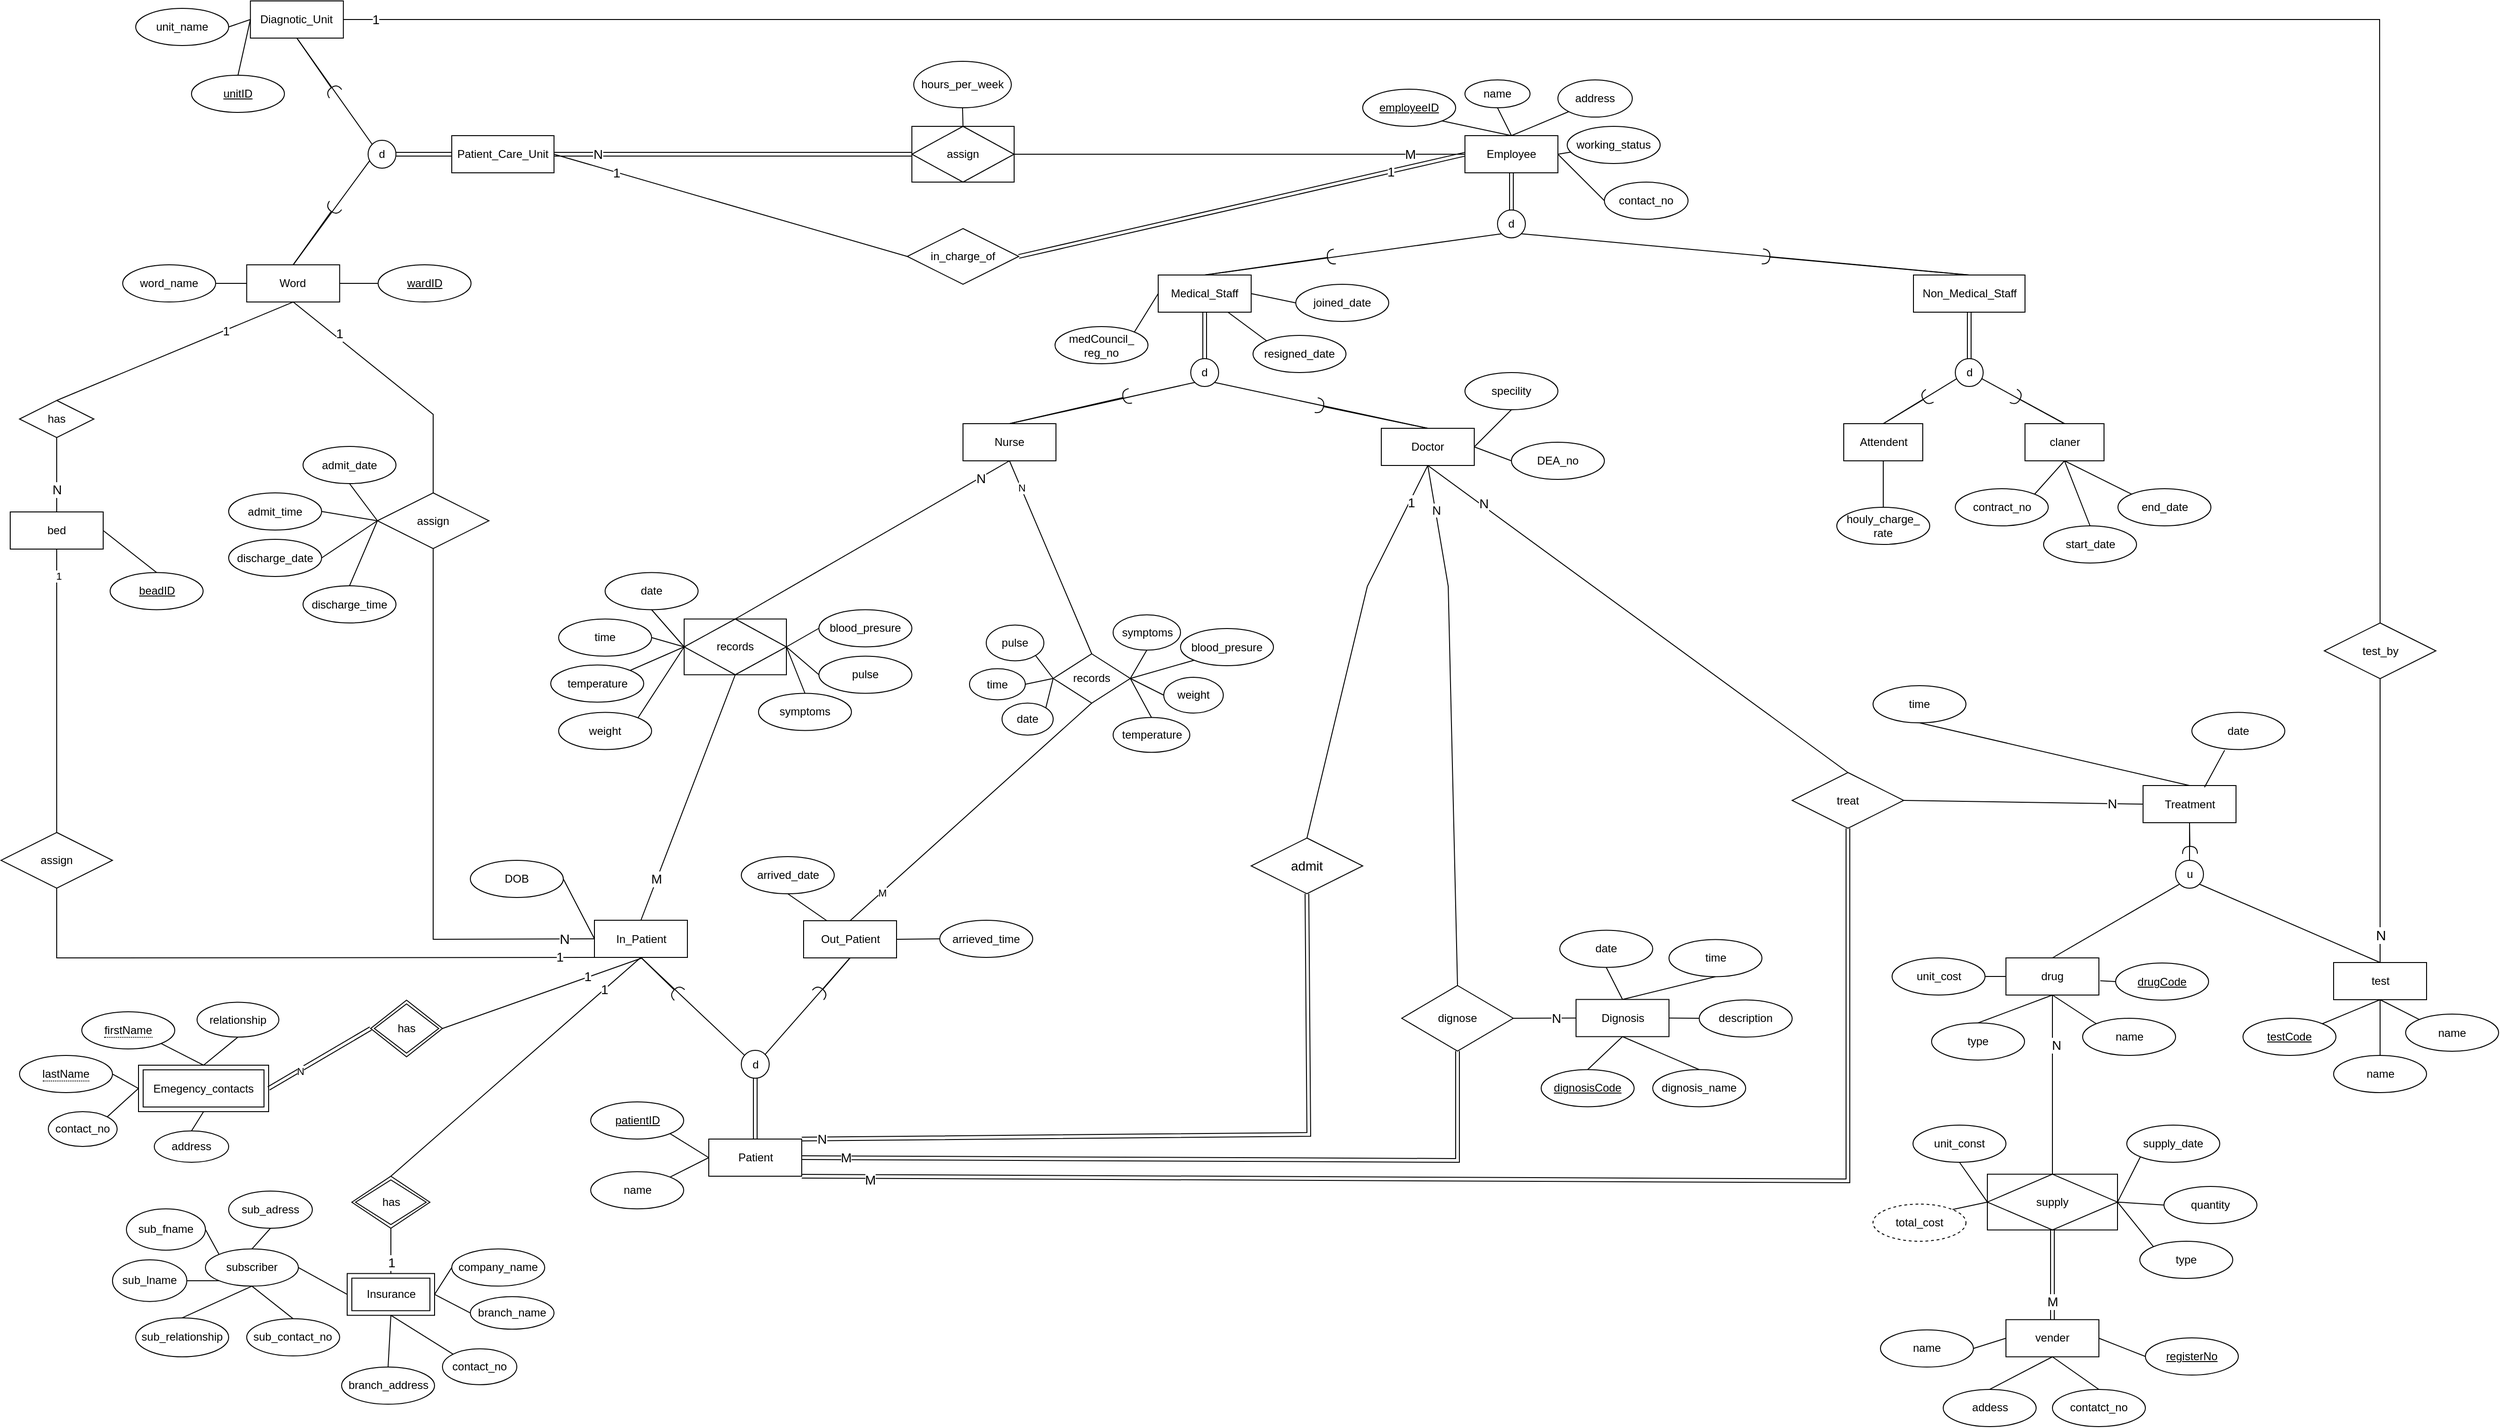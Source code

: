 <mxfile version="15.2.7" type="device" pages="3"><diagram id="R2lEEEUBdFMjLlhIrx00" name="ERD"><mxGraphModel dx="1707" dy="1002" grid="1" gridSize="10" guides="1" tooltips="1" connect="1" arrows="1" fold="1" page="1" pageScale="1" pageWidth="3300" pageHeight="2339" math="0" shadow="0" extFonts="Permanent Marker^https://fonts.googleapis.com/css?family=Permanent+Marker"><root><mxCell id="0"/><mxCell id="1" parent="0"/><mxCell id="Wi0GrcS_YAPTmP6tv4h--18" style="edgeStyle=none;rounded=0;orthogonalLoop=1;jettySize=auto;html=1;exitX=0.5;exitY=1;exitDx=0;exitDy=0;entryX=0.5;entryY=0;entryDx=0;entryDy=0;endArrow=none;endFill=0;shape=link;" parent="1" source="Wi0GrcS_YAPTmP6tv4h--1" target="Wi0GrcS_YAPTmP6tv4h--2" edge="1"><mxGeometry relative="1" as="geometry"/></mxCell><mxCell id="Wi0GrcS_YAPTmP6tv4h--41" style="edgeStyle=none;rounded=0;orthogonalLoop=1;jettySize=auto;html=1;exitX=0;exitY=0.5;exitDx=0;exitDy=0;entryX=1;entryY=0.5;entryDx=0;entryDy=0;endArrow=none;endFill=0;" parent="1" source="Wi0GrcS_YAPTmP6tv4h--1" target="Wi0GrcS_YAPTmP6tv4h--43" edge="1"><mxGeometry relative="1" as="geometry"><mxPoint x="1438" y="597" as="targetPoint"/></mxGeometry></mxCell><mxCell id="9ZHDCV3uFhzG2U5aFXPh-95" value="&lt;font style=&quot;font-size: 14px&quot;&gt;M&lt;/font&gt;" style="edgeLabel;html=1;align=center;verticalAlign=middle;resizable=0;points=[];" parent="Wi0GrcS_YAPTmP6tv4h--41" vertex="1" connectable="0"><mxGeometry x="-0.829" relative="1" as="geometry"><mxPoint x="-18" as="offset"/></mxGeometry></mxCell><mxCell id="Wi0GrcS_YAPTmP6tv4h--1" value="Employee" style="whiteSpace=wrap;html=1;align=center;" parent="1" vertex="1"><mxGeometry x="1938" y="577" width="100" height="40" as="geometry"/></mxCell><mxCell id="IL9Tkg9ozH0e8ugvtc8L-15" style="edgeStyle=none;rounded=0;orthogonalLoop=1;jettySize=auto;html=1;exitX=0;exitY=1;exitDx=0;exitDy=0;endArrow=none;endFill=0;entryX=0.5;entryY=0;entryDx=0;entryDy=0;" parent="1" source="Wi0GrcS_YAPTmP6tv4h--2" target="Wi0GrcS_YAPTmP6tv4h--14" edge="1"><mxGeometry relative="1" as="geometry"><mxPoint x="1718" y="727" as="targetPoint"/></mxGeometry></mxCell><mxCell id="IL9Tkg9ozH0e8ugvtc8L-16" style="edgeStyle=none;rounded=0;orthogonalLoop=1;jettySize=auto;html=1;exitX=1;exitY=1;exitDx=0;exitDy=0;entryX=0.5;entryY=0;entryDx=0;entryDy=0;endArrow=none;endFill=0;" parent="1" source="Wi0GrcS_YAPTmP6tv4h--2" target="Wi0GrcS_YAPTmP6tv4h--15" edge="1"><mxGeometry relative="1" as="geometry"/></mxCell><mxCell id="Wi0GrcS_YAPTmP6tv4h--2" value="d" style="ellipse;whiteSpace=wrap;html=1;aspect=fixed;" parent="1" vertex="1"><mxGeometry x="1973" y="657" width="30" height="30" as="geometry"/></mxCell><mxCell id="Wi0GrcS_YAPTmP6tv4h--8" style="rounded=0;orthogonalLoop=1;jettySize=auto;html=1;exitX=1;exitY=1;exitDx=0;exitDy=0;entryX=0.5;entryY=0;entryDx=0;entryDy=0;endArrow=none;endFill=0;" parent="1" source="Wi0GrcS_YAPTmP6tv4h--3" target="Wi0GrcS_YAPTmP6tv4h--1" edge="1"><mxGeometry relative="1" as="geometry"/></mxCell><mxCell id="Wi0GrcS_YAPTmP6tv4h--3" value="employeeID" style="ellipse;whiteSpace=wrap;html=1;align=center;fontStyle=4;" parent="1" vertex="1"><mxGeometry x="1828" y="527" width="100" height="40" as="geometry"/></mxCell><mxCell id="Wi0GrcS_YAPTmP6tv4h--10" style="edgeStyle=none;rounded=0;orthogonalLoop=1;jettySize=auto;html=1;exitX=0.5;exitY=1;exitDx=0;exitDy=0;entryX=0.5;entryY=0;entryDx=0;entryDy=0;endArrow=none;endFill=0;" parent="1" source="Wi0GrcS_YAPTmP6tv4h--4" target="Wi0GrcS_YAPTmP6tv4h--1" edge="1"><mxGeometry relative="1" as="geometry"/></mxCell><mxCell id="Wi0GrcS_YAPTmP6tv4h--4" value="name" style="ellipse;whiteSpace=wrap;html=1;align=center;" parent="1" vertex="1"><mxGeometry x="1938" y="517" width="70" height="30" as="geometry"/></mxCell><mxCell id="Wi0GrcS_YAPTmP6tv4h--11" style="edgeStyle=none;rounded=0;orthogonalLoop=1;jettySize=auto;html=1;exitX=0;exitY=1;exitDx=0;exitDy=0;entryX=0.5;entryY=0;entryDx=0;entryDy=0;endArrow=none;endFill=0;" parent="1" source="Wi0GrcS_YAPTmP6tv4h--5" target="Wi0GrcS_YAPTmP6tv4h--1" edge="1"><mxGeometry relative="1" as="geometry"/></mxCell><mxCell id="Wi0GrcS_YAPTmP6tv4h--5" value="address" style="ellipse;whiteSpace=wrap;html=1;align=center;" parent="1" vertex="1"><mxGeometry x="2038" y="517" width="80" height="40" as="geometry"/></mxCell><mxCell id="Wi0GrcS_YAPTmP6tv4h--12" style="edgeStyle=none;rounded=0;orthogonalLoop=1;jettySize=auto;html=1;exitX=0;exitY=0.5;exitDx=0;exitDy=0;entryX=1;entryY=0.5;entryDx=0;entryDy=0;endArrow=none;endFill=0;" parent="1" target="Wi0GrcS_YAPTmP6tv4h--1" edge="1"><mxGeometry relative="1" as="geometry"><mxPoint x="2098" y="587" as="sourcePoint"/></mxGeometry></mxCell><mxCell id="Wi0GrcS_YAPTmP6tv4h--6" value="working_status" style="ellipse;whiteSpace=wrap;html=1;align=center;" parent="1" vertex="1"><mxGeometry x="2048" y="567" width="100" height="40" as="geometry"/></mxCell><mxCell id="Wi0GrcS_YAPTmP6tv4h--13" style="edgeStyle=none;rounded=0;orthogonalLoop=1;jettySize=auto;html=1;exitX=0;exitY=0.5;exitDx=0;exitDy=0;endArrow=none;endFill=0;" parent="1" source="Wi0GrcS_YAPTmP6tv4h--7" edge="1"><mxGeometry relative="1" as="geometry"><mxPoint x="2038" y="597" as="targetPoint"/></mxGeometry></mxCell><mxCell id="Wi0GrcS_YAPTmP6tv4h--7" value="contact_no" style="ellipse;whiteSpace=wrap;html=1;align=center;" parent="1" vertex="1"><mxGeometry x="2088" y="627" width="90" height="40" as="geometry"/></mxCell><mxCell id="Wi0GrcS_YAPTmP6tv4h--150" style="edgeStyle=none;rounded=0;orthogonalLoop=1;jettySize=auto;html=1;exitX=0.5;exitY=1;exitDx=0;exitDy=0;entryX=0.5;entryY=0;entryDx=0;entryDy=0;endArrow=none;endFill=0;shape=link;" parent="1" source="Wi0GrcS_YAPTmP6tv4h--14" target="Wi0GrcS_YAPTmP6tv4h--149" edge="1"><mxGeometry relative="1" as="geometry"/></mxCell><mxCell id="IL9Tkg9ozH0e8ugvtc8L-6" style="edgeStyle=none;rounded=0;orthogonalLoop=1;jettySize=auto;html=1;exitX=0.5;exitY=0;exitDx=0;exitDy=0;endArrow=halfCircle;endFill=0;" parent="1" source="Wi0GrcS_YAPTmP6tv4h--14" edge="1"><mxGeometry relative="1" as="geometry"><mxPoint x="1798" y="707" as="targetPoint"/></mxGeometry></mxCell><mxCell id="Wi0GrcS_YAPTmP6tv4h--14" value="Medical_Staff" style="whiteSpace=wrap;html=1;align=center;" parent="1" vertex="1"><mxGeometry x="1608" y="727" width="100" height="40" as="geometry"/></mxCell><mxCell id="Wi0GrcS_YAPTmP6tv4h--22" style="edgeStyle=none;rounded=0;orthogonalLoop=1;jettySize=auto;html=1;exitX=0.5;exitY=1;exitDx=0;exitDy=0;entryX=0.5;entryY=0;entryDx=0;entryDy=0;endArrow=none;endFill=0;shape=link;" parent="1" source="Wi0GrcS_YAPTmP6tv4h--15" target="Wi0GrcS_YAPTmP6tv4h--20" edge="1"><mxGeometry relative="1" as="geometry"/></mxCell><mxCell id="IL9Tkg9ozH0e8ugvtc8L-5" style="edgeStyle=none;rounded=0;orthogonalLoop=1;jettySize=auto;html=1;exitX=0.5;exitY=0;exitDx=0;exitDy=0;endArrow=halfCircle;endFill=0;" parent="1" source="Wi0GrcS_YAPTmP6tv4h--15" edge="1"><mxGeometry relative="1" as="geometry"><mxPoint x="2258" y="707" as="targetPoint"/></mxGeometry></mxCell><mxCell id="Wi0GrcS_YAPTmP6tv4h--15" value="Non_Medical_Staff" style="whiteSpace=wrap;html=1;align=center;" parent="1" vertex="1"><mxGeometry x="2420.5" y="727" width="120" height="40" as="geometry"/></mxCell><mxCell id="IL9Tkg9ozH0e8ugvtc8L-20" style="edgeStyle=none;rounded=0;orthogonalLoop=1;jettySize=auto;html=1;exitX=0.5;exitY=0;exitDx=0;exitDy=0;endArrow=halfCircle;endFill=0;" parent="1" source="Wi0GrcS_YAPTmP6tv4h--19" edge="1"><mxGeometry relative="1" as="geometry"><mxPoint x="2438" y="857" as="targetPoint"/></mxGeometry></mxCell><mxCell id="Wi0GrcS_YAPTmP6tv4h--19" value="Attendent" style="whiteSpace=wrap;html=1;align=center;" parent="1" vertex="1"><mxGeometry x="2345.5" y="887" width="85" height="40" as="geometry"/></mxCell><mxCell id="Wi0GrcS_YAPTmP6tv4h--23" style="edgeStyle=none;rounded=0;orthogonalLoop=1;jettySize=auto;html=1;exitX=0.082;exitY=0.701;exitDx=0;exitDy=0;entryX=0.5;entryY=0;entryDx=0;entryDy=0;endArrow=none;endFill=0;exitPerimeter=0;" parent="1" source="Wi0GrcS_YAPTmP6tv4h--20" target="Wi0GrcS_YAPTmP6tv4h--19" edge="1"><mxGeometry relative="1" as="geometry"/></mxCell><mxCell id="Wi0GrcS_YAPTmP6tv4h--24" style="edgeStyle=none;rounded=0;orthogonalLoop=1;jettySize=auto;html=1;exitX=0.955;exitY=0.723;exitDx=0;exitDy=0;entryX=0.5;entryY=0;entryDx=0;entryDy=0;endArrow=none;endFill=0;exitPerimeter=0;" parent="1" source="Wi0GrcS_YAPTmP6tv4h--20" target="Wi0GrcS_YAPTmP6tv4h--21" edge="1"><mxGeometry relative="1" as="geometry"/></mxCell><mxCell id="Wi0GrcS_YAPTmP6tv4h--20" value="d" style="ellipse;whiteSpace=wrap;html=1;aspect=fixed;" parent="1" vertex="1"><mxGeometry x="2465.5" y="817" width="30" height="30" as="geometry"/></mxCell><mxCell id="IL9Tkg9ozH0e8ugvtc8L-21" style="edgeStyle=none;rounded=0;orthogonalLoop=1;jettySize=auto;html=1;exitX=0.5;exitY=0;exitDx=0;exitDy=0;endArrow=halfCircle;endFill=0;" parent="1" source="Wi0GrcS_YAPTmP6tv4h--21" edge="1"><mxGeometry relative="1" as="geometry"><mxPoint x="2528" y="857" as="targetPoint"/></mxGeometry></mxCell><mxCell id="Wi0GrcS_YAPTmP6tv4h--21" value="claner" style="whiteSpace=wrap;html=1;align=center;" parent="1" vertex="1"><mxGeometry x="2540.5" y="887" width="85" height="40" as="geometry"/></mxCell><mxCell id="Wi0GrcS_YAPTmP6tv4h--28" style="edgeStyle=none;rounded=0;orthogonalLoop=1;jettySize=auto;html=1;exitX=1;exitY=0;exitDx=0;exitDy=0;entryX=0.5;entryY=1;entryDx=0;entryDy=0;endArrow=none;endFill=0;" parent="1" source="Wi0GrcS_YAPTmP6tv4h--25" target="Wi0GrcS_YAPTmP6tv4h--21" edge="1"><mxGeometry relative="1" as="geometry"/></mxCell><mxCell id="Wi0GrcS_YAPTmP6tv4h--25" value="contract_no" style="ellipse;whiteSpace=wrap;html=1;align=center;" parent="1" vertex="1"><mxGeometry x="2465.5" y="957" width="100" height="40" as="geometry"/></mxCell><mxCell id="Wi0GrcS_YAPTmP6tv4h--29" style="edgeStyle=none;rounded=0;orthogonalLoop=1;jettySize=auto;html=1;exitX=0.5;exitY=0;exitDx=0;exitDy=0;endArrow=none;endFill=0;entryX=0.5;entryY=1;entryDx=0;entryDy=0;" parent="1" source="Wi0GrcS_YAPTmP6tv4h--26" target="Wi0GrcS_YAPTmP6tv4h--21" edge="1"><mxGeometry relative="1" as="geometry"><mxPoint x="2600.5" y="947" as="targetPoint"/></mxGeometry></mxCell><mxCell id="Wi0GrcS_YAPTmP6tv4h--26" value="start_date" style="ellipse;whiteSpace=wrap;html=1;align=center;" parent="1" vertex="1"><mxGeometry x="2560.5" y="997" width="100" height="40" as="geometry"/></mxCell><mxCell id="Wi0GrcS_YAPTmP6tv4h--30" style="edgeStyle=none;rounded=0;orthogonalLoop=1;jettySize=auto;html=1;exitX=0;exitY=0;exitDx=0;exitDy=0;entryX=0.5;entryY=1;entryDx=0;entryDy=0;endArrow=none;endFill=0;" parent="1" source="Wi0GrcS_YAPTmP6tv4h--27" target="Wi0GrcS_YAPTmP6tv4h--21" edge="1"><mxGeometry relative="1" as="geometry"/></mxCell><mxCell id="Wi0GrcS_YAPTmP6tv4h--27" value="end_date" style="ellipse;whiteSpace=wrap;html=1;align=center;" parent="1" vertex="1"><mxGeometry x="2640.5" y="957" width="100" height="40" as="geometry"/></mxCell><mxCell id="Wi0GrcS_YAPTmP6tv4h--32" style="edgeStyle=none;rounded=0;orthogonalLoop=1;jettySize=auto;html=1;exitX=0.5;exitY=0;exitDx=0;exitDy=0;entryX=0.5;entryY=1;entryDx=0;entryDy=0;endArrow=none;endFill=0;" parent="1" source="Wi0GrcS_YAPTmP6tv4h--31" target="Wi0GrcS_YAPTmP6tv4h--19" edge="1"><mxGeometry relative="1" as="geometry"/></mxCell><mxCell id="Wi0GrcS_YAPTmP6tv4h--31" value="houly_charge_&lt;br&gt;rate" style="ellipse;whiteSpace=wrap;html=1;align=center;" parent="1" vertex="1"><mxGeometry x="2338" y="977" width="100" height="40" as="geometry"/></mxCell><mxCell id="Wi0GrcS_YAPTmP6tv4h--33" value="Patient_Care_Unit" style="whiteSpace=wrap;html=1;align=center;" parent="1" vertex="1"><mxGeometry x="848" y="577" width="110" height="40" as="geometry"/></mxCell><mxCell id="9ZHDCV3uFhzG2U5aFXPh-82" style="edgeStyle=none;rounded=0;orthogonalLoop=1;jettySize=auto;html=1;exitX=0.091;exitY=0.684;exitDx=0;exitDy=0;entryX=0.5;entryY=0;entryDx=0;entryDy=0;endArrow=none;endFill=0;exitPerimeter=0;" parent="1" source="Wi0GrcS_YAPTmP6tv4h--34" target="Wi0GrcS_YAPTmP6tv4h--36" edge="1"><mxGeometry relative="1" as="geometry"/></mxCell><mxCell id="9ZHDCV3uFhzG2U5aFXPh-83" style="edgeStyle=none;rounded=0;orthogonalLoop=1;jettySize=auto;html=1;exitX=1;exitY=0.5;exitDx=0;exitDy=0;endArrow=none;endFill=0;shape=link;" parent="1" source="Wi0GrcS_YAPTmP6tv4h--34" target="Wi0GrcS_YAPTmP6tv4h--33" edge="1"><mxGeometry relative="1" as="geometry"/></mxCell><mxCell id="Wi0GrcS_YAPTmP6tv4h--34" value="d" style="ellipse;whiteSpace=wrap;html=1;aspect=fixed;" parent="1" vertex="1"><mxGeometry x="758" y="582" width="30" height="30" as="geometry"/></mxCell><mxCell id="9ZHDCV3uFhzG2U5aFXPh-84" style="edgeStyle=none;rounded=0;orthogonalLoop=1;jettySize=auto;html=1;exitX=0.5;exitY=1;exitDx=0;exitDy=0;entryX=0;entryY=0;entryDx=0;entryDy=0;endArrow=none;endFill=0;" parent="1" source="Wi0GrcS_YAPTmP6tv4h--35" target="Wi0GrcS_YAPTmP6tv4h--34" edge="1"><mxGeometry relative="1" as="geometry"/></mxCell><mxCell id="9ZHDCV3uFhzG2U5aFXPh-85" style="edgeStyle=none;rounded=0;orthogonalLoop=1;jettySize=auto;html=1;exitX=0.5;exitY=1;exitDx=0;exitDy=0;endArrow=halfCircle;endFill=0;" parent="1" source="Wi0GrcS_YAPTmP6tv4h--35" edge="1"><mxGeometry relative="1" as="geometry"><mxPoint x="723" y="532" as="targetPoint"/></mxGeometry></mxCell><mxCell id="Wi0GrcS_YAPTmP6tv4h--35" value="Diagnotic_Unit" style="whiteSpace=wrap;html=1;align=center;" parent="1" vertex="1"><mxGeometry x="631.38" y="432" width="100" height="40" as="geometry"/></mxCell><mxCell id="Wi0GrcS_YAPTmP6tv4h--308" style="edgeStyle=none;rounded=0;orthogonalLoop=1;jettySize=auto;html=1;exitX=0.5;exitY=1;exitDx=0;exitDy=0;entryX=0.5;entryY=0;entryDx=0;entryDy=0;endArrow=none;endFill=0;" parent="1" source="Wi0GrcS_YAPTmP6tv4h--36" target="Wi0GrcS_YAPTmP6tv4h--307" edge="1"><mxGeometry relative="1" as="geometry"/></mxCell><mxCell id="9ZHDCV3uFhzG2U5aFXPh-97" value="&lt;font style=&quot;font-size: 13px&quot;&gt;1&lt;/font&gt;" style="edgeLabel;html=1;align=center;verticalAlign=middle;resizable=0;points=[];" parent="Wi0GrcS_YAPTmP6tv4h--308" vertex="1" connectable="0"><mxGeometry x="-0.427" relative="1" as="geometry"><mxPoint as="offset"/></mxGeometry></mxCell><mxCell id="IL9Tkg9ozH0e8ugvtc8L-28" style="edgeStyle=none;rounded=0;orthogonalLoop=1;jettySize=auto;html=1;exitX=1;exitY=0.5;exitDx=0;exitDy=0;entryX=0;entryY=0.5;entryDx=0;entryDy=0;endArrow=none;endFill=0;" parent="1" source="Wi0GrcS_YAPTmP6tv4h--36" target="IL9Tkg9ozH0e8ugvtc8L-22" edge="1"><mxGeometry relative="1" as="geometry"/></mxCell><mxCell id="9ZHDCV3uFhzG2U5aFXPh-86" style="edgeStyle=none;rounded=0;orthogonalLoop=1;jettySize=auto;html=1;exitX=0.5;exitY=0;exitDx=0;exitDy=0;endArrow=halfCircle;endFill=0;" parent="1" source="Wi0GrcS_YAPTmP6tv4h--36" edge="1"><mxGeometry relative="1" as="geometry"><mxPoint x="723" y="652" as="targetPoint"/></mxGeometry></mxCell><mxCell id="Wi0GrcS_YAPTmP6tv4h--36" value="Word" style="whiteSpace=wrap;html=1;align=center;" parent="1" vertex="1"><mxGeometry x="627.39" y="716.04" width="100" height="40" as="geometry"/></mxCell><mxCell id="Wi0GrcS_YAPTmP6tv4h--42" style="edgeStyle=none;rounded=0;orthogonalLoop=1;jettySize=auto;html=1;exitX=0;exitY=0.5;exitDx=0;exitDy=0;entryX=1;entryY=0.5;entryDx=0;entryDy=0;endArrow=none;endFill=0;shape=link;" parent="1" source="Wi0GrcS_YAPTmP6tv4h--43" target="Wi0GrcS_YAPTmP6tv4h--33" edge="1"><mxGeometry relative="1" as="geometry"><mxPoint x="1188" y="597" as="sourcePoint"/></mxGeometry></mxCell><mxCell id="9ZHDCV3uFhzG2U5aFXPh-93" value="&lt;font style=&quot;font-size: 14px&quot;&gt;N&lt;/font&gt;" style="edgeLabel;html=1;align=center;verticalAlign=middle;resizable=0;points=[];" parent="Wi0GrcS_YAPTmP6tv4h--42" vertex="1" connectable="0"><mxGeometry x="0.897" relative="1" as="geometry"><mxPoint x="27" as="offset"/></mxGeometry></mxCell><mxCell id="Wi0GrcS_YAPTmP6tv4h--43" value="assign" style="shape=associativeEntity;whiteSpace=wrap;html=1;align=center;" parent="1" vertex="1"><mxGeometry x="1343" y="567" width="110" height="60" as="geometry"/></mxCell><mxCell id="Wi0GrcS_YAPTmP6tv4h--46" value="Patient" style="whiteSpace=wrap;html=1;align=center;" parent="1" vertex="1"><mxGeometry x="1124.5" y="1657" width="100" height="40" as="geometry"/></mxCell><mxCell id="IL9Tkg9ozH0e8ugvtc8L-13" style="edgeStyle=none;rounded=0;orthogonalLoop=1;jettySize=auto;html=1;exitX=0.116;exitY=0.177;exitDx=0;exitDy=0;endArrow=none;endFill=0;entryX=0.5;entryY=1;entryDx=0;entryDy=0;exitPerimeter=0;" parent="1" source="Wi0GrcS_YAPTmP6tv4h--47" target="Wi0GrcS_YAPTmP6tv4h--48" edge="1"><mxGeometry relative="1" as="geometry"><mxPoint x="1199.5" y="1596.5" as="targetPoint"/></mxGeometry></mxCell><mxCell id="IL9Tkg9ozH0e8ugvtc8L-14" style="edgeStyle=none;rounded=0;orthogonalLoop=1;jettySize=auto;html=1;exitX=1;exitY=0;exitDx=0;exitDy=0;entryX=0.5;entryY=1;entryDx=0;entryDy=0;endArrow=none;endFill=0;" parent="1" source="Wi0GrcS_YAPTmP6tv4h--47" target="Wi0GrcS_YAPTmP6tv4h--49" edge="1"><mxGeometry relative="1" as="geometry"/></mxCell><mxCell id="9ZHDCV3uFhzG2U5aFXPh-26" style="edgeStyle=none;rounded=0;orthogonalLoop=1;jettySize=auto;html=1;exitX=0.5;exitY=1;exitDx=0;exitDy=0;entryX=0.5;entryY=0;entryDx=0;entryDy=0;endArrow=none;endFill=0;shape=link;" parent="1" source="Wi0GrcS_YAPTmP6tv4h--47" target="Wi0GrcS_YAPTmP6tv4h--46" edge="1"><mxGeometry relative="1" as="geometry"/></mxCell><mxCell id="Wi0GrcS_YAPTmP6tv4h--47" value="d" style="ellipse;whiteSpace=wrap;html=1;aspect=fixed;" parent="1" vertex="1"><mxGeometry x="1159.5" y="1561.5" width="30" height="30" as="geometry"/></mxCell><mxCell id="IL9Tkg9ozH0e8ugvtc8L-11" style="edgeStyle=none;rounded=0;orthogonalLoop=1;jettySize=auto;html=1;exitX=0.5;exitY=1;exitDx=0;exitDy=0;endArrow=halfCircle;endFill=0;" parent="1" source="Wi0GrcS_YAPTmP6tv4h--48" edge="1"><mxGeometry relative="1" as="geometry"><mxPoint x="1093" y="1502" as="targetPoint"/></mxGeometry></mxCell><mxCell id="Wi0GrcS_YAPTmP6tv4h--48" value="In_Patient" style="whiteSpace=wrap;html=1;align=center;" parent="1" vertex="1"><mxGeometry x="1001.5" y="1421.5" width="100" height="40" as="geometry"/></mxCell><mxCell id="IL9Tkg9ozH0e8ugvtc8L-12" style="edgeStyle=none;rounded=0;orthogonalLoop=1;jettySize=auto;html=1;exitX=0.5;exitY=1;exitDx=0;exitDy=0;endArrow=halfCircle;endFill=0;" parent="1" source="Wi0GrcS_YAPTmP6tv4h--49" edge="1"><mxGeometry relative="1" as="geometry"><mxPoint x="1242" y="1502" as="targetPoint"/></mxGeometry></mxCell><mxCell id="Wi0GrcS_YAPTmP6tv4h--49" value="Out_Patient" style="whiteSpace=wrap;html=1;align=center;" parent="1" vertex="1"><mxGeometry x="1226.5" y="1422" width="100" height="40" as="geometry"/></mxCell><mxCell id="9ZHDCV3uFhzG2U5aFXPh-117" style="edgeStyle=none;rounded=0;orthogonalLoop=1;jettySize=auto;html=1;exitX=1;exitY=1;exitDx=0;exitDy=0;entryX=0;entryY=0.5;entryDx=0;entryDy=0;fontSize=14;endArrow=none;endFill=0;" parent="1" source="Wi0GrcS_YAPTmP6tv4h--53" target="Wi0GrcS_YAPTmP6tv4h--46" edge="1"><mxGeometry relative="1" as="geometry"/></mxCell><mxCell id="Wi0GrcS_YAPTmP6tv4h--53" value="patientID" style="ellipse;whiteSpace=wrap;html=1;align=center;fontStyle=4;" parent="1" vertex="1"><mxGeometry x="997.5" y="1617" width="100" height="40" as="geometry"/></mxCell><mxCell id="9ZHDCV3uFhzG2U5aFXPh-118" style="edgeStyle=none;rounded=0;orthogonalLoop=1;jettySize=auto;html=1;exitX=1;exitY=0;exitDx=0;exitDy=0;entryX=0;entryY=0.5;entryDx=0;entryDy=0;fontSize=14;endArrow=none;endFill=0;" parent="1" source="Wi0GrcS_YAPTmP6tv4h--54" target="Wi0GrcS_YAPTmP6tv4h--46" edge="1"><mxGeometry relative="1" as="geometry"/></mxCell><mxCell id="Wi0GrcS_YAPTmP6tv4h--54" value="name" style="ellipse;whiteSpace=wrap;html=1;align=center;" parent="1" vertex="1"><mxGeometry x="997.5" y="1692.11" width="100" height="40" as="geometry"/></mxCell><mxCell id="9ZHDCV3uFhzG2U5aFXPh-29" style="edgeStyle=none;rounded=0;orthogonalLoop=1;jettySize=auto;html=1;exitX=1;exitY=0.5;exitDx=0;exitDy=0;entryX=0;entryY=0.5;entryDx=0;entryDy=0;endArrow=none;endFill=0;" parent="1" source="Wi0GrcS_YAPTmP6tv4h--55" target="Wi0GrcS_YAPTmP6tv4h--48" edge="1"><mxGeometry relative="1" as="geometry"/></mxCell><mxCell id="Wi0GrcS_YAPTmP6tv4h--55" value="DOB" style="ellipse;whiteSpace=wrap;html=1;align=center;" parent="1" vertex="1"><mxGeometry x="868" y="1357" width="100" height="40" as="geometry"/></mxCell><mxCell id="Wi0GrcS_YAPTmP6tv4h--62" style="edgeStyle=none;rounded=0;orthogonalLoop=1;jettySize=auto;html=1;exitX=0.5;exitY=0;exitDx=0;exitDy=0;entryX=0.5;entryY=1;entryDx=0;entryDy=0;endArrow=none;endFill=0;" parent="1" source="Wi0GrcS_YAPTmP6tv4h--60" target="Wi0GrcS_YAPTmP6tv4h--36" edge="1"><mxGeometry relative="1" as="geometry"><Array as="points"><mxPoint x="828" y="877"/></Array></mxGeometry></mxCell><mxCell id="9ZHDCV3uFhzG2U5aFXPh-98" value="&lt;font style=&quot;font-size: 14px&quot;&gt;1&lt;/font&gt;" style="edgeLabel;html=1;align=center;verticalAlign=middle;resizable=0;points=[];" parent="Wi0GrcS_YAPTmP6tv4h--62" vertex="1" connectable="0"><mxGeometry x="0.846" y="-1" relative="1" as="geometry"><mxPoint x="32" y="21" as="offset"/></mxGeometry></mxCell><mxCell id="9ZHDCV3uFhzG2U5aFXPh-106" style="edgeStyle=none;rounded=0;orthogonalLoop=1;jettySize=auto;html=1;exitX=0.5;exitY=1;exitDx=0;exitDy=0;entryX=0;entryY=0.5;entryDx=0;entryDy=0;fontSize=14;endArrow=none;endFill=0;" parent="1" source="Wi0GrcS_YAPTmP6tv4h--60" target="Wi0GrcS_YAPTmP6tv4h--48" edge="1"><mxGeometry relative="1" as="geometry"><Array as="points"><mxPoint x="828" y="1442"/></Array></mxGeometry></mxCell><mxCell id="9ZHDCV3uFhzG2U5aFXPh-107" value="&lt;font style=&quot;font-size: 15px&quot;&gt;N&lt;/font&gt;" style="edgeLabel;html=1;align=center;verticalAlign=middle;resizable=0;points=[];fontSize=14;" parent="9ZHDCV3uFhzG2U5aFXPh-106" vertex="1" connectable="0"><mxGeometry x="0.89" y="1" relative="1" as="geometry"><mxPoint as="offset"/></mxGeometry></mxCell><mxCell id="Wi0GrcS_YAPTmP6tv4h--60" value="assign" style="shape=rhombus;perimeter=rhombusPerimeter;whiteSpace=wrap;html=1;align=center;" parent="1" vertex="1"><mxGeometry x="768" y="961.5" width="120" height="60" as="geometry"/></mxCell><mxCell id="Wi0GrcS_YAPTmP6tv4h--67" style="edgeStyle=none;rounded=0;orthogonalLoop=1;jettySize=auto;html=1;exitX=0.5;exitY=1;exitDx=0;exitDy=0;entryX=0;entryY=0.5;entryDx=0;entryDy=0;endArrow=none;endFill=0;" parent="1" source="Wi0GrcS_YAPTmP6tv4h--63" target="Wi0GrcS_YAPTmP6tv4h--60" edge="1"><mxGeometry relative="1" as="geometry"/></mxCell><mxCell id="Wi0GrcS_YAPTmP6tv4h--63" value="admit_date" style="ellipse;whiteSpace=wrap;html=1;align=center;" parent="1" vertex="1"><mxGeometry x="688" y="911.5" width="100" height="40" as="geometry"/></mxCell><mxCell id="Wi0GrcS_YAPTmP6tv4h--68" style="edgeStyle=none;rounded=0;orthogonalLoop=1;jettySize=auto;html=1;exitX=1;exitY=0.5;exitDx=0;exitDy=0;endArrow=none;endFill=0;entryX=0;entryY=0.5;entryDx=0;entryDy=0;" parent="1" source="Wi0GrcS_YAPTmP6tv4h--64" target="Wi0GrcS_YAPTmP6tv4h--60" edge="1"><mxGeometry relative="1" as="geometry"><mxPoint x="758" y="991.5" as="targetPoint"/></mxGeometry></mxCell><mxCell id="Wi0GrcS_YAPTmP6tv4h--64" value="admit_time" style="ellipse;whiteSpace=wrap;html=1;align=center;" parent="1" vertex="1"><mxGeometry x="608" y="961.5" width="100" height="40" as="geometry"/></mxCell><mxCell id="Wi0GrcS_YAPTmP6tv4h--69" style="edgeStyle=none;rounded=0;orthogonalLoop=1;jettySize=auto;html=1;exitX=1;exitY=0.5;exitDx=0;exitDy=0;entryX=0;entryY=0.5;entryDx=0;entryDy=0;endArrow=none;endFill=0;" parent="1" source="Wi0GrcS_YAPTmP6tv4h--65" target="Wi0GrcS_YAPTmP6tv4h--60" edge="1"><mxGeometry relative="1" as="geometry"/></mxCell><mxCell id="Wi0GrcS_YAPTmP6tv4h--65" value="discharge_date" style="ellipse;whiteSpace=wrap;html=1;align=center;" parent="1" vertex="1"><mxGeometry x="608" y="1011.5" width="100" height="40" as="geometry"/></mxCell><mxCell id="Wi0GrcS_YAPTmP6tv4h--70" style="edgeStyle=none;rounded=0;orthogonalLoop=1;jettySize=auto;html=1;exitX=0.5;exitY=0;exitDx=0;exitDy=0;entryX=0;entryY=0.5;entryDx=0;entryDy=0;endArrow=none;endFill=0;" parent="1" source="Wi0GrcS_YAPTmP6tv4h--66" target="Wi0GrcS_YAPTmP6tv4h--60" edge="1"><mxGeometry relative="1" as="geometry"/></mxCell><mxCell id="Wi0GrcS_YAPTmP6tv4h--66" value="discharge_time" style="ellipse;whiteSpace=wrap;html=1;align=center;" parent="1" vertex="1"><mxGeometry x="688" y="1061.5" width="100" height="40" as="geometry"/></mxCell><mxCell id="Wi0GrcS_YAPTmP6tv4h--75" value="Emegency_contacts" style="shape=ext;margin=3;double=1;whiteSpace=wrap;html=1;align=center;" parent="1" vertex="1"><mxGeometry x="511" y="1577.5" width="140" height="50" as="geometry"/></mxCell><mxCell id="9ZHDCV3uFhzG2U5aFXPh-122" style="edgeStyle=none;rounded=0;orthogonalLoop=1;jettySize=auto;html=1;exitX=0.5;exitY=1;exitDx=0;exitDy=0;entryX=0.5;entryY=0;entryDx=0;entryDy=0;fontSize=14;endArrow=none;endFill=0;" parent="1" source="Wi0GrcS_YAPTmP6tv4h--81" target="Wi0GrcS_YAPTmP6tv4h--75" edge="1"><mxGeometry relative="1" as="geometry"/></mxCell><mxCell id="Wi0GrcS_YAPTmP6tv4h--81" value="relationship" style="ellipse;whiteSpace=wrap;html=1;align=center;" parent="1" vertex="1"><mxGeometry x="574" y="1509.75" width="88" height="37.5" as="geometry"/></mxCell><mxCell id="9ZHDCV3uFhzG2U5aFXPh-127" style="edgeStyle=none;rounded=0;orthogonalLoop=1;jettySize=auto;html=1;exitX=0.5;exitY=0;exitDx=0;exitDy=0;entryX=0.5;entryY=1;entryDx=0;entryDy=0;fontSize=14;endArrow=none;endFill=0;" parent="1" source="Wi0GrcS_YAPTmP6tv4h--83" target="Wi0GrcS_YAPTmP6tv4h--75" edge="1"><mxGeometry relative="1" as="geometry"/></mxCell><mxCell id="Wi0GrcS_YAPTmP6tv4h--83" value="address" style="ellipse;whiteSpace=wrap;html=1;align=center;" parent="1" vertex="1"><mxGeometry x="528" y="1648.25" width="80" height="33.75" as="geometry"/></mxCell><mxCell id="9ZHDCV3uFhzG2U5aFXPh-126" style="edgeStyle=none;rounded=0;orthogonalLoop=1;jettySize=auto;html=1;exitX=1;exitY=0;exitDx=0;exitDy=0;entryX=0;entryY=0.5;entryDx=0;entryDy=0;fontSize=14;endArrow=none;endFill=0;" parent="1" source="Wi0GrcS_YAPTmP6tv4h--85" target="Wi0GrcS_YAPTmP6tv4h--75" edge="1"><mxGeometry relative="1" as="geometry"/></mxCell><mxCell id="Wi0GrcS_YAPTmP6tv4h--85" value="contact_no" style="ellipse;whiteSpace=wrap;html=1;align=center;" parent="1" vertex="1"><mxGeometry x="414" y="1627.5" width="74" height="37.5" as="geometry"/></mxCell><mxCell id="Wi0GrcS_YAPTmP6tv4h--86" style="edgeStyle=none;rounded=0;orthogonalLoop=1;jettySize=auto;html=1;exitX=0;exitY=0.5;exitDx=0;exitDy=0;entryX=1;entryY=0.5;entryDx=0;entryDy=0;endArrow=none;endFill=0;shape=link;" parent="1" source="Wi0GrcS_YAPTmP6tv4h--87" target="Wi0GrcS_YAPTmP6tv4h--75" edge="1"><mxGeometry relative="1" as="geometry"/></mxCell><mxCell id="9ZHDCV3uFhzG2U5aFXPh-42" value="N" style="edgeLabel;html=1;align=center;verticalAlign=middle;resizable=0;points=[];" parent="Wi0GrcS_YAPTmP6tv4h--86" vertex="1" connectable="0"><mxGeometry x="0.394" y="1" relative="1" as="geometry"><mxPoint as="offset"/></mxGeometry></mxCell><mxCell id="9ZHDCV3uFhzG2U5aFXPh-119" style="edgeStyle=none;rounded=0;orthogonalLoop=1;jettySize=auto;html=1;exitX=1;exitY=0.5;exitDx=0;exitDy=0;fontSize=14;endArrow=none;endFill=0;" parent="1" source="Wi0GrcS_YAPTmP6tv4h--87" edge="1"><mxGeometry relative="1" as="geometry"><mxPoint x="1053" y="1462" as="targetPoint"/></mxGeometry></mxCell><mxCell id="9ZHDCV3uFhzG2U5aFXPh-121" value="1" style="edgeLabel;html=1;align=center;verticalAlign=middle;resizable=0;points=[];fontSize=14;" parent="9ZHDCV3uFhzG2U5aFXPh-119" vertex="1" connectable="0"><mxGeometry x="0.457" y="1" relative="1" as="geometry"><mxPoint as="offset"/></mxGeometry></mxCell><mxCell id="Wi0GrcS_YAPTmP6tv4h--87" value="has" style="shape=rhombus;double=1;perimeter=rhombusPerimeter;whiteSpace=wrap;html=1;align=center;" parent="1" vertex="1"><mxGeometry x="760.75" y="1507.5" width="77.25" height="61" as="geometry"/></mxCell><mxCell id="Wi0GrcS_YAPTmP6tv4h--103" value="Insurance" style="shape=ext;margin=3;double=1;whiteSpace=wrap;html=1;align=center;" parent="1" vertex="1"><mxGeometry x="735.5" y="1801.73" width="94" height="45" as="geometry"/></mxCell><mxCell id="Wi0GrcS_YAPTmP6tv4h--117" style="edgeStyle=none;rounded=0;orthogonalLoop=1;jettySize=auto;html=1;exitX=0.5;exitY=1;exitDx=0;exitDy=0;entryX=0.5;entryY=0;entryDx=0;entryDy=0;endArrow=none;endFill=0;" parent="1" source="Wi0GrcS_YAPTmP6tv4h--104" target="Wi0GrcS_YAPTmP6tv4h--103" edge="1"><mxGeometry relative="1" as="geometry"/></mxCell><mxCell id="9ZHDCV3uFhzG2U5aFXPh-41" value="&lt;font style=&quot;font-size: 14px&quot;&gt;1&lt;/font&gt;" style="edgeLabel;html=1;align=center;verticalAlign=middle;resizable=0;points=[];" parent="Wi0GrcS_YAPTmP6tv4h--117" vertex="1" connectable="0"><mxGeometry x="0.504" relative="1" as="geometry"><mxPoint as="offset"/></mxGeometry></mxCell><mxCell id="9ZHDCV3uFhzG2U5aFXPh-36" style="edgeStyle=none;rounded=0;orthogonalLoop=1;jettySize=auto;html=1;exitX=0.5;exitY=0;exitDx=0;exitDy=0;entryX=0.5;entryY=1;entryDx=0;entryDy=0;endArrow=none;endFill=0;" parent="1" source="Wi0GrcS_YAPTmP6tv4h--104" target="Wi0GrcS_YAPTmP6tv4h--48" edge="1"><mxGeometry relative="1" as="geometry"/></mxCell><mxCell id="9ZHDCV3uFhzG2U5aFXPh-37" value="&lt;font style=&quot;font-size: 14px&quot;&gt;1&lt;/font&gt;" style="edgeLabel;html=1;align=center;verticalAlign=middle;resizable=0;points=[];" parent="9ZHDCV3uFhzG2U5aFXPh-36" vertex="1" connectable="0"><mxGeometry x="0.707" relative="1" as="geometry"><mxPoint as="offset"/></mxGeometry></mxCell><mxCell id="Wi0GrcS_YAPTmP6tv4h--104" value="has" style="shape=rhombus;double=1;perimeter=rhombusPerimeter;whiteSpace=wrap;html=1;align=center;" parent="1" vertex="1"><mxGeometry x="740.5" y="1697.0" width="84" height="56" as="geometry"/></mxCell><mxCell id="9ZHDCV3uFhzG2U5aFXPh-31" style="edgeStyle=none;rounded=0;orthogonalLoop=1;jettySize=auto;html=1;exitX=0;exitY=0.5;exitDx=0;exitDy=0;entryX=1;entryY=0.5;entryDx=0;entryDy=0;endArrow=none;endFill=0;" parent="1" source="Wi0GrcS_YAPTmP6tv4h--107" target="Wi0GrcS_YAPTmP6tv4h--103" edge="1"><mxGeometry relative="1" as="geometry"/></mxCell><mxCell id="Wi0GrcS_YAPTmP6tv4h--107" value="company_name" style="ellipse;whiteSpace=wrap;html=1;align=center;" parent="1" vertex="1"><mxGeometry x="848" y="1775.31" width="100" height="40" as="geometry"/></mxCell><mxCell id="9ZHDCV3uFhzG2U5aFXPh-32" style="edgeStyle=none;rounded=0;orthogonalLoop=1;jettySize=auto;html=1;exitX=0;exitY=0.5;exitDx=0;exitDy=0;entryX=1;entryY=0.5;entryDx=0;entryDy=0;endArrow=none;endFill=0;" parent="1" source="Wi0GrcS_YAPTmP6tv4h--109" target="Wi0GrcS_YAPTmP6tv4h--103" edge="1"><mxGeometry relative="1" as="geometry"/></mxCell><mxCell id="Wi0GrcS_YAPTmP6tv4h--109" value="branch_name" style="ellipse;whiteSpace=wrap;html=1;align=center;" parent="1" vertex="1"><mxGeometry x="868" y="1826.65" width="90" height="35" as="geometry"/></mxCell><mxCell id="Wi0GrcS_YAPTmP6tv4h--124" style="edgeStyle=none;rounded=0;orthogonalLoop=1;jettySize=auto;html=1;exitX=0.5;exitY=0;exitDx=0;exitDy=0;entryX=0.5;entryY=1;entryDx=0;entryDy=0;endArrow=none;endFill=0;" parent="1" source="Wi0GrcS_YAPTmP6tv4h--111" target="Wi0GrcS_YAPTmP6tv4h--103" edge="1"><mxGeometry relative="1" as="geometry"/></mxCell><mxCell id="Wi0GrcS_YAPTmP6tv4h--111" value="branch_address" style="ellipse;whiteSpace=wrap;html=1;align=center;" parent="1" vertex="1"><mxGeometry x="729.5" y="1902.4" width="100" height="40" as="geometry"/></mxCell><mxCell id="Wi0GrcS_YAPTmP6tv4h--126" style="edgeStyle=none;rounded=0;orthogonalLoop=1;jettySize=auto;html=1;exitX=0;exitY=0;exitDx=0;exitDy=0;entryX=0.5;entryY=1;entryDx=0;entryDy=0;endArrow=none;endFill=0;" parent="1" source="Wi0GrcS_YAPTmP6tv4h--113" target="Wi0GrcS_YAPTmP6tv4h--103" edge="1"><mxGeometry relative="1" as="geometry"/></mxCell><mxCell id="Wi0GrcS_YAPTmP6tv4h--113" value="contact_no" style="ellipse;whiteSpace=wrap;html=1;align=center;" parent="1" vertex="1"><mxGeometry x="838" y="1882.79" width="80" height="38.61" as="geometry"/></mxCell><mxCell id="Wi0GrcS_YAPTmP6tv4h--123" style="edgeStyle=none;rounded=0;orthogonalLoop=1;jettySize=auto;html=1;exitX=0.5;exitY=0;exitDx=0;exitDy=0;entryX=0.5;entryY=1;entryDx=0;entryDy=0;endArrow=none;endFill=0;" parent="1" source="Wi0GrcS_YAPTmP6tv4h--115" target="Wi0GrcS_YAPTmP6tv4h--130" edge="1"><mxGeometry relative="1" as="geometry"/></mxCell><mxCell id="Wi0GrcS_YAPTmP6tv4h--115" value="sub_contact_no" style="ellipse;whiteSpace=wrap;html=1;align=center;" parent="1" vertex="1"><mxGeometry x="627.39" y="1850.43" width="100" height="40" as="geometry"/></mxCell><mxCell id="9ZHDCV3uFhzG2U5aFXPh-33" style="edgeStyle=none;rounded=0;orthogonalLoop=1;jettySize=auto;html=1;exitX=1;exitY=0.5;exitDx=0;exitDy=0;entryX=0;entryY=0.5;entryDx=0;entryDy=0;endArrow=none;endFill=0;" parent="1" source="Wi0GrcS_YAPTmP6tv4h--130" target="Wi0GrcS_YAPTmP6tv4h--103" edge="1"><mxGeometry relative="1" as="geometry"/></mxCell><mxCell id="Wi0GrcS_YAPTmP6tv4h--130" value="subscriber" style="ellipse;whiteSpace=wrap;html=1;align=center;" parent="1" vertex="1"><mxGeometry x="583" y="1775.31" width="100" height="40" as="geometry"/></mxCell><mxCell id="Wi0GrcS_YAPTmP6tv4h--141" style="edgeStyle=none;rounded=0;orthogonalLoop=1;jettySize=auto;html=1;exitX=0.5;exitY=0;exitDx=0;exitDy=0;entryX=0.5;entryY=1;entryDx=0;entryDy=0;endArrow=none;endFill=0;" parent="1" source="Wi0GrcS_YAPTmP6tv4h--133" target="Wi0GrcS_YAPTmP6tv4h--130" edge="1"><mxGeometry relative="1" as="geometry"/></mxCell><mxCell id="Wi0GrcS_YAPTmP6tv4h--133" value="sub_relationship" style="ellipse;whiteSpace=wrap;html=1;align=center;" parent="1" vertex="1"><mxGeometry x="508" y="1849.48" width="100" height="41.89" as="geometry"/></mxCell><mxCell id="9ZHDCV3uFhzG2U5aFXPh-34" style="edgeStyle=none;rounded=0;orthogonalLoop=1;jettySize=auto;html=1;exitX=1;exitY=0.5;exitDx=0;exitDy=0;entryX=0;entryY=0;entryDx=0;entryDy=0;endArrow=none;endFill=0;" parent="1" source="Wi0GrcS_YAPTmP6tv4h--135" target="Wi0GrcS_YAPTmP6tv4h--130" edge="1"><mxGeometry relative="1" as="geometry"/></mxCell><mxCell id="Wi0GrcS_YAPTmP6tv4h--135" value="sub_fname" style="ellipse;whiteSpace=wrap;html=1;align=center;" parent="1" vertex="1"><mxGeometry x="498" y="1732.11" width="85" height="44.5" as="geometry"/></mxCell><mxCell id="9ZHDCV3uFhzG2U5aFXPh-35" style="edgeStyle=none;rounded=0;orthogonalLoop=1;jettySize=auto;html=1;exitX=1;exitY=0.5;exitDx=0;exitDy=0;entryX=0;entryY=1;entryDx=0;entryDy=0;endArrow=none;endFill=0;" parent="1" source="Wi0GrcS_YAPTmP6tv4h--137" target="Wi0GrcS_YAPTmP6tv4h--130" edge="1"><mxGeometry relative="1" as="geometry"/></mxCell><mxCell id="Wi0GrcS_YAPTmP6tv4h--137" value="sub_lname" style="ellipse;whiteSpace=wrap;html=1;align=center;" parent="1" vertex="1"><mxGeometry x="483" y="1787.05" width="80" height="44.78" as="geometry"/></mxCell><mxCell id="Wi0GrcS_YAPTmP6tv4h--145" style="edgeStyle=none;rounded=0;orthogonalLoop=1;jettySize=auto;html=1;exitX=0.5;exitY=1;exitDx=0;exitDy=0;entryX=0.5;entryY=0;entryDx=0;entryDy=0;endArrow=none;endFill=0;" parent="1" source="Wi0GrcS_YAPTmP6tv4h--139" target="Wi0GrcS_YAPTmP6tv4h--130" edge="1"><mxGeometry relative="1" as="geometry"/></mxCell><mxCell id="Wi0GrcS_YAPTmP6tv4h--139" value="sub_adress" style="ellipse;whiteSpace=wrap;html=1;align=center;" parent="1" vertex="1"><mxGeometry x="608" y="1713.0" width="90" height="40" as="geometry"/></mxCell><mxCell id="Wi0GrcS_YAPTmP6tv4h--236" style="edgeStyle=none;rounded=0;orthogonalLoop=1;jettySize=auto;html=1;exitX=0.5;exitY=1;exitDx=0;exitDy=0;entryX=0.5;entryY=0;entryDx=0;entryDy=0;endArrow=none;endFill=0;" parent="1" source="Wi0GrcS_YAPTmP6tv4h--147" target="Wi0GrcS_YAPTmP6tv4h--249" edge="1"><mxGeometry relative="1" as="geometry"><mxPoint x="2118" y="1270" as="targetPoint"/><Array as="points"><mxPoint x="1920" y="1062"/></Array></mxGeometry></mxCell><mxCell id="9ZHDCV3uFhzG2U5aFXPh-68" value="&lt;font style=&quot;font-size: 13px&quot;&gt;N&lt;/font&gt;" style="edgeLabel;html=1;align=center;verticalAlign=middle;resizable=0;points=[];" parent="Wi0GrcS_YAPTmP6tv4h--236" vertex="1" connectable="0"><mxGeometry x="-0.827" y="1" relative="1" as="geometry"><mxPoint as="offset"/></mxGeometry></mxCell><mxCell id="IL9Tkg9ozH0e8ugvtc8L-7" style="edgeStyle=none;rounded=0;orthogonalLoop=1;jettySize=auto;html=1;exitX=0.5;exitY=0;exitDx=0;exitDy=0;endArrow=halfCircle;endFill=0;" parent="1" source="Wi0GrcS_YAPTmP6tv4h--147" edge="1"><mxGeometry relative="1" as="geometry"><mxPoint x="1778" y="867" as="targetPoint"/></mxGeometry></mxCell><mxCell id="9ZHDCV3uFhzG2U5aFXPh-110" style="edgeStyle=none;rounded=0;orthogonalLoop=1;jettySize=auto;html=1;exitX=0.5;exitY=1;exitDx=0;exitDy=0;entryX=0.5;entryY=0;entryDx=0;entryDy=0;fontSize=14;endArrow=none;endFill=0;" parent="1" source="Wi0GrcS_YAPTmP6tv4h--147" target="9ZHDCV3uFhzG2U5aFXPh-109" edge="1"><mxGeometry relative="1" as="geometry"><Array as="points"><mxPoint x="1833" y="1062"/></Array></mxGeometry></mxCell><mxCell id="9ZHDCV3uFhzG2U5aFXPh-112" value="1" style="edgeLabel;html=1;align=center;verticalAlign=middle;resizable=0;points=[];fontSize=14;" parent="9ZHDCV3uFhzG2U5aFXPh-110" vertex="1" connectable="0"><mxGeometry x="-0.552" relative="1" as="geometry"><mxPoint x="24" y="-45" as="offset"/></mxGeometry></mxCell><mxCell id="Wi0GrcS_YAPTmP6tv4h--147" value="Doctor" style="whiteSpace=wrap;html=1;align=center;" parent="1" vertex="1"><mxGeometry x="1848" y="892" width="100" height="40" as="geometry"/></mxCell><mxCell id="IL9Tkg9ozH0e8ugvtc8L-8" style="edgeStyle=none;rounded=0;orthogonalLoop=1;jettySize=auto;html=1;exitX=0.5;exitY=0;exitDx=0;exitDy=0;endArrow=halfCircle;endFill=0;" parent="1" source="Wi0GrcS_YAPTmP6tv4h--148" edge="1"><mxGeometry relative="1" as="geometry"><mxPoint x="1578" y="857" as="targetPoint"/></mxGeometry></mxCell><mxCell id="Wi0GrcS_YAPTmP6tv4h--148" value="Nurse" style="whiteSpace=wrap;html=1;align=center;" parent="1" vertex="1"><mxGeometry x="1398" y="887" width="100" height="40" as="geometry"/></mxCell><mxCell id="IL9Tkg9ozH0e8ugvtc8L-18" style="edgeStyle=none;rounded=0;orthogonalLoop=1;jettySize=auto;html=1;exitX=0;exitY=1;exitDx=0;exitDy=0;entryX=0.5;entryY=0;entryDx=0;entryDy=0;endArrow=none;endFill=0;" parent="1" source="Wi0GrcS_YAPTmP6tv4h--149" target="Wi0GrcS_YAPTmP6tv4h--148" edge="1"><mxGeometry relative="1" as="geometry"/></mxCell><mxCell id="IL9Tkg9ozH0e8ugvtc8L-19" style="edgeStyle=none;rounded=0;orthogonalLoop=1;jettySize=auto;html=1;exitX=1;exitY=1;exitDx=0;exitDy=0;entryX=0.5;entryY=0;entryDx=0;entryDy=0;endArrow=none;endFill=0;" parent="1" source="Wi0GrcS_YAPTmP6tv4h--149" target="Wi0GrcS_YAPTmP6tv4h--147" edge="1"><mxGeometry relative="1" as="geometry"/></mxCell><mxCell id="Wi0GrcS_YAPTmP6tv4h--149" value="d" style="ellipse;whiteSpace=wrap;html=1;aspect=fixed;" parent="1" vertex="1"><mxGeometry x="1643" y="817" width="30" height="30" as="geometry"/></mxCell><mxCell id="9ZHDCV3uFhzG2U5aFXPh-22" style="edgeStyle=none;rounded=0;orthogonalLoop=1;jettySize=auto;html=1;exitX=0.5;exitY=1;exitDx=0;exitDy=0;entryX=0.5;entryY=0;entryDx=0;entryDy=0;endArrow=none;endFill=0;" parent="1" source="Wi0GrcS_YAPTmP6tv4h--153" target="Wi0GrcS_YAPTmP6tv4h--48" edge="1"><mxGeometry relative="1" as="geometry"/></mxCell><mxCell id="9ZHDCV3uFhzG2U5aFXPh-25" value="&lt;font style=&quot;font-size: 14px&quot;&gt;M&lt;/font&gt;" style="edgeLabel;html=1;align=center;verticalAlign=middle;resizable=0;points=[];" parent="9ZHDCV3uFhzG2U5aFXPh-22" vertex="1" connectable="0"><mxGeometry x="0.667" y="-1" relative="1" as="geometry"><mxPoint as="offset"/></mxGeometry></mxCell><mxCell id="9ZHDCV3uFhzG2U5aFXPh-23" style="edgeStyle=none;rounded=0;orthogonalLoop=1;jettySize=auto;html=1;exitX=0.5;exitY=0;exitDx=0;exitDy=0;entryX=0.5;entryY=1;entryDx=0;entryDy=0;endArrow=none;endFill=0;" parent="1" source="Wi0GrcS_YAPTmP6tv4h--153" target="Wi0GrcS_YAPTmP6tv4h--148" edge="1"><mxGeometry relative="1" as="geometry"/></mxCell><mxCell id="9ZHDCV3uFhzG2U5aFXPh-24" value="&lt;font style=&quot;font-size: 14px&quot;&gt;N&lt;/font&gt;" style="edgeLabel;html=1;align=center;verticalAlign=middle;resizable=0;points=[];" parent="9ZHDCV3uFhzG2U5aFXPh-23" vertex="1" connectable="0"><mxGeometry x="0.789" y="-1" relative="1" as="geometry"><mxPoint as="offset"/></mxGeometry></mxCell><mxCell id="Wi0GrcS_YAPTmP6tv4h--153" value="records" style="shape=associativeEntity;whiteSpace=wrap;html=1;align=center;" parent="1" vertex="1"><mxGeometry x="1098" y="1097.25" width="110" height="60" as="geometry"/></mxCell><mxCell id="Wi0GrcS_YAPTmP6tv4h--190" style="edgeStyle=none;rounded=0;orthogonalLoop=1;jettySize=auto;html=1;exitX=0.5;exitY=1;exitDx=0;exitDy=0;entryX=0;entryY=0.5;entryDx=0;entryDy=0;endArrow=none;endFill=0;" parent="1" source="Wi0GrcS_YAPTmP6tv4h--175" target="Wi0GrcS_YAPTmP6tv4h--153" edge="1"><mxGeometry relative="1" as="geometry"/></mxCell><mxCell id="Wi0GrcS_YAPTmP6tv4h--175" value="date" style="ellipse;whiteSpace=wrap;html=1;align=center;" parent="1" vertex="1"><mxGeometry x="1013" y="1047.25" width="100" height="40" as="geometry"/></mxCell><mxCell id="Wi0GrcS_YAPTmP6tv4h--189" style="edgeStyle=none;rounded=0;orthogonalLoop=1;jettySize=auto;html=1;exitX=1;exitY=0.5;exitDx=0;exitDy=0;entryX=0;entryY=0.5;entryDx=0;entryDy=0;endArrow=none;endFill=0;" parent="1" source="Wi0GrcS_YAPTmP6tv4h--176" target="Wi0GrcS_YAPTmP6tv4h--153" edge="1"><mxGeometry relative="1" as="geometry"/></mxCell><mxCell id="Wi0GrcS_YAPTmP6tv4h--176" value="time" style="ellipse;whiteSpace=wrap;html=1;align=center;" parent="1" vertex="1"><mxGeometry x="963" y="1097.25" width="100" height="40" as="geometry"/></mxCell><mxCell id="Wi0GrcS_YAPTmP6tv4h--188" style="edgeStyle=none;rounded=0;orthogonalLoop=1;jettySize=auto;html=1;exitX=1;exitY=0;exitDx=0;exitDy=0;entryX=0;entryY=0.5;entryDx=0;entryDy=0;endArrow=none;endFill=0;" parent="1" source="Wi0GrcS_YAPTmP6tv4h--177" target="Wi0GrcS_YAPTmP6tv4h--153" edge="1"><mxGeometry relative="1" as="geometry"/></mxCell><mxCell id="Wi0GrcS_YAPTmP6tv4h--177" value="temperature" style="ellipse;whiteSpace=wrap;html=1;align=center;" parent="1" vertex="1"><mxGeometry x="954.5" y="1146.75" width="100" height="40" as="geometry"/></mxCell><mxCell id="9ZHDCV3uFhzG2U5aFXPh-21" style="edgeStyle=none;rounded=0;orthogonalLoop=1;jettySize=auto;html=1;exitX=1;exitY=0;exitDx=0;exitDy=0;entryX=0;entryY=0.5;entryDx=0;entryDy=0;endArrow=none;endFill=0;" parent="1" source="Wi0GrcS_YAPTmP6tv4h--178" target="Wi0GrcS_YAPTmP6tv4h--153" edge="1"><mxGeometry relative="1" as="geometry"/></mxCell><mxCell id="Wi0GrcS_YAPTmP6tv4h--178" value="weight" style="ellipse;whiteSpace=wrap;html=1;align=center;" parent="1" vertex="1"><mxGeometry x="963" y="1197.75" width="100" height="40" as="geometry"/></mxCell><mxCell id="Wi0GrcS_YAPTmP6tv4h--184" style="edgeStyle=none;rounded=0;orthogonalLoop=1;jettySize=auto;html=1;exitX=0;exitY=0.5;exitDx=0;exitDy=0;entryX=1;entryY=0.5;entryDx=0;entryDy=0;endArrow=none;endFill=0;" parent="1" source="Wi0GrcS_YAPTmP6tv4h--179" target="Wi0GrcS_YAPTmP6tv4h--153" edge="1"><mxGeometry relative="1" as="geometry"/></mxCell><mxCell id="Wi0GrcS_YAPTmP6tv4h--179" value="blood_presure" style="ellipse;whiteSpace=wrap;html=1;align=center;" parent="1" vertex="1"><mxGeometry x="1243" y="1087.25" width="100" height="40" as="geometry"/></mxCell><mxCell id="Wi0GrcS_YAPTmP6tv4h--185" style="edgeStyle=none;rounded=0;orthogonalLoop=1;jettySize=auto;html=1;exitX=0;exitY=0.5;exitDx=0;exitDy=0;entryX=1;entryY=0.5;entryDx=0;entryDy=0;endArrow=none;endFill=0;" parent="1" source="Wi0GrcS_YAPTmP6tv4h--180" target="Wi0GrcS_YAPTmP6tv4h--153" edge="1"><mxGeometry relative="1" as="geometry"/></mxCell><mxCell id="Wi0GrcS_YAPTmP6tv4h--180" value="pulse" style="ellipse;whiteSpace=wrap;html=1;align=center;" parent="1" vertex="1"><mxGeometry x="1243" y="1137.25" width="100" height="40" as="geometry"/></mxCell><mxCell id="Wi0GrcS_YAPTmP6tv4h--187" style="edgeStyle=none;rounded=0;orthogonalLoop=1;jettySize=auto;html=1;exitX=0.5;exitY=0;exitDx=0;exitDy=0;entryX=1;entryY=0.5;entryDx=0;entryDy=0;endArrow=none;endFill=0;" parent="1" source="Wi0GrcS_YAPTmP6tv4h--181" target="Wi0GrcS_YAPTmP6tv4h--153" edge="1"><mxGeometry relative="1" as="geometry"/></mxCell><mxCell id="Wi0GrcS_YAPTmP6tv4h--181" value="symptoms" style="ellipse;whiteSpace=wrap;html=1;align=center;" parent="1" vertex="1"><mxGeometry x="1178" y="1177.25" width="100" height="40" as="geometry"/></mxCell><mxCell id="9ZHDCV3uFhzG2U5aFXPh-17" style="edgeStyle=none;rounded=0;orthogonalLoop=1;jettySize=auto;html=1;exitX=0.5;exitY=0;exitDx=0;exitDy=0;entryX=0.5;entryY=1;entryDx=0;entryDy=0;endArrow=none;endFill=0;" parent="1" source="euA_I9folW7k5PMljnUt-13" target="Wi0GrcS_YAPTmP6tv4h--148" edge="1"><mxGeometry relative="1" as="geometry"><mxPoint x="1536" y="1139.25" as="sourcePoint"/></mxGeometry></mxCell><mxCell id="euA_I9folW7k5PMljnUt-3" value="N" style="edgeLabel;html=1;align=center;verticalAlign=middle;resizable=0;points=[];" parent="9ZHDCV3uFhzG2U5aFXPh-17" vertex="1" connectable="0"><mxGeometry x="0.722" relative="1" as="geometry"><mxPoint as="offset"/></mxGeometry></mxCell><mxCell id="9ZHDCV3uFhzG2U5aFXPh-19" style="edgeStyle=none;rounded=0;orthogonalLoop=1;jettySize=auto;html=1;exitX=0.5;exitY=1;exitDx=0;exitDy=0;entryX=0.5;entryY=0;entryDx=0;entryDy=0;endArrow=none;endFill=0;" parent="1" source="euA_I9folW7k5PMljnUt-13" target="Wi0GrcS_YAPTmP6tv4h--49" edge="1"><mxGeometry relative="1" as="geometry"><mxPoint x="1536" y="1187.75" as="sourcePoint"/></mxGeometry></mxCell><mxCell id="euA_I9folW7k5PMljnUt-4" value="M" style="edgeLabel;html=1;align=center;verticalAlign=middle;resizable=0;points=[];" parent="9ZHDCV3uFhzG2U5aFXPh-19" vertex="1" connectable="0"><mxGeometry x="0.739" relative="1" as="geometry"><mxPoint as="offset"/></mxGeometry></mxCell><mxCell id="euA_I9folW7k5PMljnUt-17" style="edgeStyle=none;rounded=0;orthogonalLoop=1;jettySize=auto;html=1;exitX=0.5;exitY=0;exitDx=0;exitDy=0;entryX=1;entryY=0.5;entryDx=0;entryDy=0;endArrow=none;endFill=0;" parent="1" source="Wi0GrcS_YAPTmP6tv4h--197" target="euA_I9folW7k5PMljnUt-13" edge="1"><mxGeometry relative="1" as="geometry"/></mxCell><mxCell id="Wi0GrcS_YAPTmP6tv4h--197" value="temperature" style="ellipse;whiteSpace=wrap;html=1;align=center;" parent="1" vertex="1"><mxGeometry x="1559.5" y="1203.25" width="82.5" height="37.5" as="geometry"/></mxCell><mxCell id="euA_I9folW7k5PMljnUt-16" style="edgeStyle=none;rounded=0;orthogonalLoop=1;jettySize=auto;html=1;exitX=1;exitY=0;exitDx=0;exitDy=0;entryX=0;entryY=0.5;entryDx=0;entryDy=0;endArrow=none;endFill=0;" parent="1" source="Wi0GrcS_YAPTmP6tv4h--199" target="euA_I9folW7k5PMljnUt-13" edge="1"><mxGeometry relative="1" as="geometry"/></mxCell><mxCell id="Wi0GrcS_YAPTmP6tv4h--199" value="date" style="ellipse;whiteSpace=wrap;html=1;align=center;" parent="1" vertex="1"><mxGeometry x="1440" y="1187.75" width="55" height="34.5" as="geometry"/></mxCell><mxCell id="euA_I9folW7k5PMljnUt-15" style="edgeStyle=none;rounded=0;orthogonalLoop=1;jettySize=auto;html=1;exitX=1;exitY=0.5;exitDx=0;exitDy=0;entryX=0;entryY=0.5;entryDx=0;entryDy=0;endArrow=none;endFill=0;" parent="1" source="Wi0GrcS_YAPTmP6tv4h--201" target="euA_I9folW7k5PMljnUt-13" edge="1"><mxGeometry relative="1" as="geometry"/></mxCell><mxCell id="Wi0GrcS_YAPTmP6tv4h--201" value="time" style="ellipse;whiteSpace=wrap;html=1;align=center;" parent="1" vertex="1"><mxGeometry x="1405" y="1150.75" width="60" height="33.5" as="geometry"/></mxCell><mxCell id="euA_I9folW7k5PMljnUt-18" style="edgeStyle=none;rounded=0;orthogonalLoop=1;jettySize=auto;html=1;exitX=0;exitY=0.5;exitDx=0;exitDy=0;entryX=1;entryY=0.5;entryDx=0;entryDy=0;endArrow=none;endFill=0;" parent="1" source="Wi0GrcS_YAPTmP6tv4h--203" target="euA_I9folW7k5PMljnUt-13" edge="1"><mxGeometry relative="1" as="geometry"/></mxCell><mxCell id="Wi0GrcS_YAPTmP6tv4h--203" value="weight" style="ellipse;whiteSpace=wrap;html=1;align=center;" parent="1" vertex="1"><mxGeometry x="1614" y="1160" width="64" height="38.5" as="geometry"/></mxCell><mxCell id="euA_I9folW7k5PMljnUt-19" style="edgeStyle=none;rounded=0;orthogonalLoop=1;jettySize=auto;html=1;exitX=0;exitY=1;exitDx=0;exitDy=0;entryX=1;entryY=0.5;entryDx=0;entryDy=0;endArrow=none;endFill=0;" parent="1" source="Wi0GrcS_YAPTmP6tv4h--205" target="euA_I9folW7k5PMljnUt-13" edge="1"><mxGeometry relative="1" as="geometry"/></mxCell><mxCell id="Wi0GrcS_YAPTmP6tv4h--205" value="blood_presure" style="ellipse;whiteSpace=wrap;html=1;align=center;" parent="1" vertex="1"><mxGeometry x="1632" y="1107.5" width="100" height="40" as="geometry"/></mxCell><mxCell id="euA_I9folW7k5PMljnUt-14" style="edgeStyle=none;rounded=0;orthogonalLoop=1;jettySize=auto;html=1;exitX=1;exitY=1;exitDx=0;exitDy=0;entryX=0;entryY=0.5;entryDx=0;entryDy=0;endArrow=none;endFill=0;" parent="1" source="Wi0GrcS_YAPTmP6tv4h--207" target="euA_I9folW7k5PMljnUt-13" edge="1"><mxGeometry relative="1" as="geometry"/></mxCell><mxCell id="Wi0GrcS_YAPTmP6tv4h--207" value="pulse" style="ellipse;whiteSpace=wrap;html=1;align=center;" parent="1" vertex="1"><mxGeometry x="1423" y="1103.75" width="62" height="38.5" as="geometry"/></mxCell><mxCell id="euA_I9folW7k5PMljnUt-20" style="edgeStyle=none;rounded=0;orthogonalLoop=1;jettySize=auto;html=1;exitX=0.5;exitY=1;exitDx=0;exitDy=0;entryX=1;entryY=0.5;entryDx=0;entryDy=0;endArrow=none;endFill=0;" parent="1" source="Wi0GrcS_YAPTmP6tv4h--209" target="euA_I9folW7k5PMljnUt-13" edge="1"><mxGeometry relative="1" as="geometry"/></mxCell><mxCell id="Wi0GrcS_YAPTmP6tv4h--209" value="symptoms" style="ellipse;whiteSpace=wrap;html=1;align=center;" parent="1" vertex="1"><mxGeometry x="1559.5" y="1092.75" width="72.5" height="38" as="geometry"/></mxCell><mxCell id="Wi0GrcS_YAPTmP6tv4h--225" style="edgeStyle=none;rounded=0;orthogonalLoop=1;jettySize=auto;html=1;exitX=0;exitY=0.5;exitDx=0;exitDy=0;entryX=1;entryY=0.5;entryDx=0;entryDy=0;endArrow=none;endFill=0;" parent="1" source="Wi0GrcS_YAPTmP6tv4h--222" target="Wi0GrcS_YAPTmP6tv4h--147" edge="1"><mxGeometry relative="1" as="geometry"/></mxCell><mxCell id="Wi0GrcS_YAPTmP6tv4h--222" value="DEA_no" style="ellipse;whiteSpace=wrap;html=1;align=center;" parent="1" vertex="1"><mxGeometry x="1988" y="907" width="100" height="40" as="geometry"/></mxCell><mxCell id="Wi0GrcS_YAPTmP6tv4h--224" style="edgeStyle=none;rounded=0;orthogonalLoop=1;jettySize=auto;html=1;exitX=0.5;exitY=1;exitDx=0;exitDy=0;entryX=1;entryY=0.5;entryDx=0;entryDy=0;endArrow=none;endFill=0;" parent="1" source="Wi0GrcS_YAPTmP6tv4h--223" target="Wi0GrcS_YAPTmP6tv4h--147" edge="1"><mxGeometry relative="1" as="geometry"/></mxCell><mxCell id="Wi0GrcS_YAPTmP6tv4h--223" value="specility" style="ellipse;whiteSpace=wrap;html=1;align=center;" parent="1" vertex="1"><mxGeometry x="1938" y="832" width="100" height="40" as="geometry"/></mxCell><mxCell id="9ZHDCV3uFhzG2U5aFXPh-88" style="edgeStyle=none;rounded=0;orthogonalLoop=1;jettySize=auto;html=1;exitX=0.5;exitY=1;exitDx=0;exitDy=0;entryX=0.5;entryY=0;entryDx=0;entryDy=0;endArrow=none;endFill=0;" parent="1" source="Wi0GrcS_YAPTmP6tv4h--227" target="Wi0GrcS_YAPTmP6tv4h--274" edge="1"><mxGeometry relative="1" as="geometry"><mxPoint x="2922.5" y="1163" as="sourcePoint"/></mxGeometry></mxCell><mxCell id="9ZHDCV3uFhzG2U5aFXPh-91" value="&lt;font style=&quot;font-size: 15px&quot;&gt;N&lt;/font&gt;" style="edgeLabel;html=1;align=center;verticalAlign=middle;resizable=0;points=[];" parent="9ZHDCV3uFhzG2U5aFXPh-88" vertex="1" connectable="0"><mxGeometry x="0.801" relative="1" as="geometry"><mxPoint as="offset"/></mxGeometry></mxCell><mxCell id="9ZHDCV3uFhzG2U5aFXPh-89" style="edgeStyle=none;rounded=0;orthogonalLoop=1;jettySize=auto;html=1;exitX=0.5;exitY=0;exitDx=0;exitDy=0;entryX=1;entryY=0.5;entryDx=0;entryDy=0;endArrow=none;endFill=0;" parent="1" source="Wi0GrcS_YAPTmP6tv4h--227" target="Wi0GrcS_YAPTmP6tv4h--35" edge="1"><mxGeometry relative="1" as="geometry"><Array as="points"><mxPoint x="2922" y="452"/></Array></mxGeometry></mxCell><mxCell id="9ZHDCV3uFhzG2U5aFXPh-90" value="&lt;font style=&quot;font-size: 14px&quot;&gt;1&lt;/font&gt;" style="edgeLabel;html=1;align=center;verticalAlign=middle;resizable=0;points=[];" parent="9ZHDCV3uFhzG2U5aFXPh-89" vertex="1" connectable="0"><mxGeometry x="0.976" relative="1" as="geometry"><mxPoint as="offset"/></mxGeometry></mxCell><mxCell id="Wi0GrcS_YAPTmP6tv4h--227" value="test_by" style="shape=rhombus;perimeter=rhombusPerimeter;whiteSpace=wrap;html=1;align=center;" parent="1" vertex="1"><mxGeometry x="2862.5" y="1101.5" width="120" height="60" as="geometry"/></mxCell><mxCell id="Wi0GrcS_YAPTmP6tv4h--251" style="edgeStyle=none;rounded=0;orthogonalLoop=1;jettySize=auto;html=1;exitX=0.5;exitY=0;exitDx=0;exitDy=0;entryX=0.5;entryY=1;entryDx=0;entryDy=0;endArrow=none;endFill=0;" parent="1" source="Wi0GrcS_YAPTmP6tv4h--238" target="Wi0GrcS_YAPTmP6tv4h--248" edge="1"><mxGeometry relative="1" as="geometry"/></mxCell><mxCell id="Wi0GrcS_YAPTmP6tv4h--238" value="dignosisCode" style="ellipse;whiteSpace=wrap;html=1;align=center;fontStyle=4;" parent="1" vertex="1"><mxGeometry x="2020" y="1582.25" width="100" height="40" as="geometry"/></mxCell><mxCell id="Wi0GrcS_YAPTmP6tv4h--239" value="dignosis_name" style="ellipse;whiteSpace=wrap;html=1;align=center;" parent="1" vertex="1"><mxGeometry x="2140" y="1582.25" width="100" height="40" as="geometry"/></mxCell><mxCell id="Wi0GrcS_YAPTmP6tv4h--258" style="edgeStyle=none;rounded=0;orthogonalLoop=1;jettySize=auto;html=1;exitX=0.5;exitY=1;exitDx=0;exitDy=0;entryX=0.5;entryY=0;entryDx=0;entryDy=0;endArrow=none;endFill=0;" parent="1" source="Wi0GrcS_YAPTmP6tv4h--240" target="Wi0GrcS_YAPTmP6tv4h--248" edge="1"><mxGeometry relative="1" as="geometry"/></mxCell><mxCell id="Wi0GrcS_YAPTmP6tv4h--240" value="date" style="ellipse;whiteSpace=wrap;html=1;align=center;" parent="1" vertex="1"><mxGeometry x="2040" y="1432.25" width="100" height="40" as="geometry"/></mxCell><mxCell id="Wi0GrcS_YAPTmP6tv4h--254" style="edgeStyle=none;rounded=0;orthogonalLoop=1;jettySize=auto;html=1;exitX=0.5;exitY=1;exitDx=0;exitDy=0;entryX=0.5;entryY=0;entryDx=0;entryDy=0;endArrow=none;endFill=0;" parent="1" source="Wi0GrcS_YAPTmP6tv4h--241" target="Wi0GrcS_YAPTmP6tv4h--248" edge="1"><mxGeometry relative="1" as="geometry"/></mxCell><mxCell id="Wi0GrcS_YAPTmP6tv4h--241" value="time" style="ellipse;whiteSpace=wrap;html=1;align=center;" parent="1" vertex="1"><mxGeometry x="2157.5" y="1442.25" width="100" height="40" as="geometry"/></mxCell><mxCell id="Wi0GrcS_YAPTmP6tv4h--256" style="edgeStyle=none;rounded=0;orthogonalLoop=1;jettySize=auto;html=1;exitX=0;exitY=0.5;exitDx=0;exitDy=0;entryX=1;entryY=0.5;entryDx=0;entryDy=0;endArrow=none;endFill=0;" parent="1" target="Wi0GrcS_YAPTmP6tv4h--248" edge="1"><mxGeometry relative="1" as="geometry"><mxPoint x="2190" y="1527" as="sourcePoint"/></mxGeometry></mxCell><mxCell id="Wi0GrcS_YAPTmP6tv4h--246" value="description" style="ellipse;whiteSpace=wrap;html=1;align=center;" parent="1" vertex="1"><mxGeometry x="2190" y="1507.25" width="100" height="40" as="geometry"/></mxCell><mxCell id="Wi0GrcS_YAPTmP6tv4h--252" style="edgeStyle=none;rounded=0;orthogonalLoop=1;jettySize=auto;html=1;exitX=0.5;exitY=1;exitDx=0;exitDy=0;entryX=0.5;entryY=0;entryDx=0;entryDy=0;endArrow=none;endFill=0;" parent="1" source="Wi0GrcS_YAPTmP6tv4h--248" target="Wi0GrcS_YAPTmP6tv4h--239" edge="1"><mxGeometry relative="1" as="geometry"/></mxCell><mxCell id="Wi0GrcS_YAPTmP6tv4h--248" value="Dignosis" style="whiteSpace=wrap;html=1;align=center;" parent="1" vertex="1"><mxGeometry x="2057.5" y="1506.75" width="100" height="40" as="geometry"/></mxCell><mxCell id="Wi0GrcS_YAPTmP6tv4h--250" style="edgeStyle=none;rounded=0;orthogonalLoop=1;jettySize=auto;html=1;exitX=1;exitY=0.5;exitDx=0;exitDy=0;entryX=0;entryY=0.5;entryDx=0;entryDy=0;endArrow=none;endFill=0;" parent="1" source="Wi0GrcS_YAPTmP6tv4h--249" target="Wi0GrcS_YAPTmP6tv4h--248" edge="1"><mxGeometry relative="1" as="geometry"><mxPoint x="2017.5" y="1527" as="sourcePoint"/></mxGeometry></mxCell><mxCell id="9ZHDCV3uFhzG2U5aFXPh-71" value="&lt;font style=&quot;font-size: 14px&quot;&gt;N&lt;/font&gt;" style="edgeLabel;html=1;align=center;verticalAlign=middle;resizable=0;points=[];" parent="Wi0GrcS_YAPTmP6tv4h--250" vertex="1" connectable="0"><mxGeometry x="0.351" relative="1" as="geometry"><mxPoint as="offset"/></mxGeometry></mxCell><mxCell id="9ZHDCV3uFhzG2U5aFXPh-65" style="edgeStyle=none;rounded=0;orthogonalLoop=1;jettySize=auto;html=1;exitX=0.5;exitY=1;exitDx=0;exitDy=0;entryX=1;entryY=0.5;entryDx=0;entryDy=0;endArrow=none;endFill=0;shape=link;" parent="1" source="Wi0GrcS_YAPTmP6tv4h--249" target="Wi0GrcS_YAPTmP6tv4h--46" edge="1"><mxGeometry relative="1" as="geometry"><Array as="points"><mxPoint x="1930" y="1680"/></Array></mxGeometry></mxCell><mxCell id="9ZHDCV3uFhzG2U5aFXPh-70" value="&lt;font style=&quot;font-size: 14px&quot;&gt;M&lt;/font&gt;" style="edgeLabel;html=1;align=center;verticalAlign=middle;resizable=0;points=[];" parent="9ZHDCV3uFhzG2U5aFXPh-65" vertex="1" connectable="0"><mxGeometry x="0.871" y="-3" relative="1" as="geometry"><mxPoint x="-6" y="3" as="offset"/></mxGeometry></mxCell><mxCell id="Wi0GrcS_YAPTmP6tv4h--249" value="dignose" style="shape=rhombus;perimeter=rhombusPerimeter;whiteSpace=wrap;html=1;align=center;" parent="1" vertex="1"><mxGeometry x="1870" y="1491.75" width="120" height="70.5" as="geometry"/></mxCell><mxCell id="9ZHDCV3uFhzG2U5aFXPh-1" style="rounded=0;orthogonalLoop=1;jettySize=auto;html=1;exitX=0.5;exitY=0;exitDx=0;exitDy=0;entryX=0.5;entryY=1;entryDx=0;entryDy=0;endArrow=none;endFill=0;" parent="1" source="Wi0GrcS_YAPTmP6tv4h--261" target="Wi0GrcS_YAPTmP6tv4h--147" edge="1"><mxGeometry relative="1" as="geometry"/></mxCell><mxCell id="9ZHDCV3uFhzG2U5aFXPh-74" value="&lt;font style=&quot;font-size: 14px&quot;&gt;N&lt;/font&gt;" style="edgeLabel;html=1;align=center;verticalAlign=middle;resizable=0;points=[];" parent="9ZHDCV3uFhzG2U5aFXPh-1" vertex="1" connectable="0"><mxGeometry x="0.742" y="-3" relative="1" as="geometry"><mxPoint as="offset"/></mxGeometry></mxCell><mxCell id="9ZHDCV3uFhzG2U5aFXPh-72" style="edgeStyle=none;shape=link;rounded=0;orthogonalLoop=1;jettySize=auto;html=1;exitX=0.5;exitY=1;exitDx=0;exitDy=0;entryX=1;entryY=1;entryDx=0;entryDy=0;endArrow=none;endFill=0;" parent="1" source="Wi0GrcS_YAPTmP6tv4h--261" target="Wi0GrcS_YAPTmP6tv4h--46" edge="1"><mxGeometry relative="1" as="geometry"><Array as="points"><mxPoint x="2350" y="1702"/></Array></mxGeometry></mxCell><mxCell id="9ZHDCV3uFhzG2U5aFXPh-76" value="&lt;font style=&quot;font-size: 14px&quot;&gt;M&lt;/font&gt;" style="edgeLabel;html=1;align=center;verticalAlign=middle;resizable=0;points=[];" parent="9ZHDCV3uFhzG2U5aFXPh-72" vertex="1" connectable="0"><mxGeometry x="0.903" y="3" relative="1" as="geometry"><mxPoint as="offset"/></mxGeometry></mxCell><mxCell id="Wi0GrcS_YAPTmP6tv4h--261" value="treat" style="shape=rhombus;perimeter=rhombusPerimeter;whiteSpace=wrap;html=1;align=center;" parent="1" vertex="1"><mxGeometry x="2290" y="1262.5" width="120" height="60" as="geometry"/></mxCell><mxCell id="Wi0GrcS_YAPTmP6tv4h--270" style="edgeStyle=none;rounded=0;orthogonalLoop=1;jettySize=auto;html=1;exitX=0;exitY=0.5;exitDx=0;exitDy=0;entryX=1;entryY=0.5;entryDx=0;entryDy=0;endArrow=none;endFill=0;" parent="1" source="Wi0GrcS_YAPTmP6tv4h--268" target="Wi0GrcS_YAPTmP6tv4h--261" edge="1"><mxGeometry relative="1" as="geometry"/></mxCell><mxCell id="9ZHDCV3uFhzG2U5aFXPh-75" value="&lt;font style=&quot;font-size: 14px&quot;&gt;N&lt;/font&gt;" style="edgeLabel;html=1;align=center;verticalAlign=middle;resizable=0;points=[];" parent="Wi0GrcS_YAPTmP6tv4h--270" vertex="1" connectable="0"><mxGeometry x="-0.741" relative="1" as="geometry"><mxPoint as="offset"/></mxGeometry></mxCell><mxCell id="Wi0GrcS_YAPTmP6tv4h--276" style="edgeStyle=none;rounded=0;orthogonalLoop=1;jettySize=auto;html=1;exitX=0.5;exitY=1;exitDx=0;exitDy=0;entryX=0.5;entryY=0;entryDx=0;entryDy=0;endArrow=none;endFill=0;" parent="1" source="Wi0GrcS_YAPTmP6tv4h--268" target="Wi0GrcS_YAPTmP6tv4h--273" edge="1"><mxGeometry relative="1" as="geometry"/></mxCell><mxCell id="Wi0GrcS_YAPTmP6tv4h--268" value="Treatment" style="whiteSpace=wrap;html=1;align=center;" parent="1" vertex="1"><mxGeometry x="2667.5" y="1276.5" width="100" height="40" as="geometry"/></mxCell><mxCell id="Wi0GrcS_YAPTmP6tv4h--278" style="edgeStyle=none;rounded=0;orthogonalLoop=1;jettySize=auto;html=1;exitX=1;exitY=1;exitDx=0;exitDy=0;endArrow=none;endFill=0;entryX=0.5;entryY=0;entryDx=0;entryDy=0;" parent="1" source="Wi0GrcS_YAPTmP6tv4h--273" target="Wi0GrcS_YAPTmP6tv4h--274" edge="1"><mxGeometry relative="1" as="geometry"><mxPoint x="2880" y="1427" as="targetPoint"/></mxGeometry></mxCell><mxCell id="Wi0GrcS_YAPTmP6tv4h--273" value="u" style="ellipse;whiteSpace=wrap;html=1;aspect=fixed;" parent="1" vertex="1"><mxGeometry x="2702.5" y="1357" width="30" height="30" as="geometry"/></mxCell><mxCell id="Wi0GrcS_YAPTmP6tv4h--274" value="test" style="whiteSpace=wrap;html=1;align=center;" parent="1" vertex="1"><mxGeometry x="2872.5" y="1467" width="100" height="40" as="geometry"/></mxCell><mxCell id="Wi0GrcS_YAPTmP6tv4h--323" style="edgeStyle=none;rounded=0;orthogonalLoop=1;jettySize=auto;html=1;exitX=0.5;exitY=1;exitDx=0;exitDy=0;entryX=0.5;entryY=0;entryDx=0;entryDy=0;endArrow=none;endFill=0;" parent="1" source="Wi0GrcS_YAPTmP6tv4h--275" target="Wi0GrcS_YAPTmP6tv4h--322" edge="1"><mxGeometry relative="1" as="geometry"/></mxCell><mxCell id="9ZHDCV3uFhzG2U5aFXPh-102" value="&lt;font style=&quot;font-size: 14px&quot;&gt;N&lt;/font&gt;" style="edgeLabel;html=1;align=center;verticalAlign=middle;resizable=0;points=[];" parent="Wi0GrcS_YAPTmP6tv4h--323" vertex="1" connectable="0"><mxGeometry x="-0.438" y="4" relative="1" as="geometry"><mxPoint as="offset"/></mxGeometry></mxCell><mxCell id="IL9Tkg9ozH0e8ugvtc8L-10" style="edgeStyle=none;rounded=0;orthogonalLoop=1;jettySize=auto;html=1;exitX=0.5;exitY=1;exitDx=0;exitDy=0;endArrow=halfCircle;endFill=0;" parent="1" source="Wi0GrcS_YAPTmP6tv4h--268" edge="1"><mxGeometry relative="1" as="geometry"><mxPoint x="2718" y="1350" as="targetPoint"/></mxGeometry></mxCell><mxCell id="9ZHDCV3uFhzG2U5aFXPh-81" style="edgeStyle=none;rounded=0;orthogonalLoop=1;jettySize=auto;html=1;exitX=0.5;exitY=0;exitDx=0;exitDy=0;entryX=0;entryY=1;entryDx=0;entryDy=0;endArrow=none;endFill=0;" parent="1" source="Wi0GrcS_YAPTmP6tv4h--275" target="Wi0GrcS_YAPTmP6tv4h--273" edge="1"><mxGeometry relative="1" as="geometry"/></mxCell><mxCell id="Wi0GrcS_YAPTmP6tv4h--275" value="drug" style="whiteSpace=wrap;html=1;align=center;" parent="1" vertex="1"><mxGeometry x="2520" y="1462" width="100" height="40" as="geometry"/></mxCell><mxCell id="Wi0GrcS_YAPTmP6tv4h--281" style="edgeStyle=none;rounded=0;orthogonalLoop=1;jettySize=auto;html=1;exitX=0.353;exitY=1.017;exitDx=0;exitDy=0;entryX=0.661;entryY=0.048;entryDx=0;entryDy=0;endArrow=none;endFill=0;entryPerimeter=0;exitPerimeter=0;" parent="1" source="Wi0GrcS_YAPTmP6tv4h--279" target="Wi0GrcS_YAPTmP6tv4h--268" edge="1"><mxGeometry relative="1" as="geometry"/></mxCell><mxCell id="Wi0GrcS_YAPTmP6tv4h--279" value="date" style="ellipse;whiteSpace=wrap;html=1;align=center;" parent="1" vertex="1"><mxGeometry x="2720" y="1197.75" width="100" height="40" as="geometry"/></mxCell><mxCell id="Wi0GrcS_YAPTmP6tv4h--283" style="edgeStyle=none;rounded=0;orthogonalLoop=1;jettySize=auto;html=1;exitX=0.5;exitY=1;exitDx=0;exitDy=0;entryX=0.5;entryY=0;entryDx=0;entryDy=0;endArrow=none;endFill=0;" parent="1" source="Wi0GrcS_YAPTmP6tv4h--280" target="Wi0GrcS_YAPTmP6tv4h--268" edge="1"><mxGeometry relative="1" as="geometry"/></mxCell><mxCell id="Wi0GrcS_YAPTmP6tv4h--280" value="time" style="ellipse;whiteSpace=wrap;html=1;align=center;" parent="1" vertex="1"><mxGeometry x="2377" y="1169" width="100" height="40" as="geometry"/></mxCell><mxCell id="Wi0GrcS_YAPTmP6tv4h--287" style="edgeStyle=none;rounded=0;orthogonalLoop=1;jettySize=auto;html=1;exitX=1;exitY=0;exitDx=0;exitDy=0;entryX=0.5;entryY=1;entryDx=0;entryDy=0;endArrow=none;endFill=0;" parent="1" source="Wi0GrcS_YAPTmP6tv4h--284" target="Wi0GrcS_YAPTmP6tv4h--274" edge="1"><mxGeometry relative="1" as="geometry"/></mxCell><mxCell id="Wi0GrcS_YAPTmP6tv4h--284" value="testCode" style="ellipse;whiteSpace=wrap;html=1;align=center;fontStyle=4;" parent="1" vertex="1"><mxGeometry x="2775" y="1527" width="100" height="40" as="geometry"/></mxCell><mxCell id="Wi0GrcS_YAPTmP6tv4h--288" style="edgeStyle=none;rounded=0;orthogonalLoop=1;jettySize=auto;html=1;exitX=0.5;exitY=0;exitDx=0;exitDy=0;entryX=0.5;entryY=1;entryDx=0;entryDy=0;endArrow=none;endFill=0;" parent="1" source="Wi0GrcS_YAPTmP6tv4h--285" target="Wi0GrcS_YAPTmP6tv4h--274" edge="1"><mxGeometry relative="1" as="geometry"/></mxCell><mxCell id="Wi0GrcS_YAPTmP6tv4h--285" value="name" style="ellipse;whiteSpace=wrap;html=1;align=center;" parent="1" vertex="1"><mxGeometry x="2872.5" y="1567" width="100" height="40" as="geometry"/></mxCell><mxCell id="Wi0GrcS_YAPTmP6tv4h--289" style="edgeStyle=none;rounded=0;orthogonalLoop=1;jettySize=auto;html=1;exitX=0;exitY=0;exitDx=0;exitDy=0;entryX=0.5;entryY=1;entryDx=0;entryDy=0;endArrow=none;endFill=0;" parent="1" source="gpMZwybnMRehih_0Hhyg-19" target="Wi0GrcS_YAPTmP6tv4h--274" edge="1"><mxGeometry relative="1" as="geometry"><mxPoint x="2972.145" y="1527.858" as="sourcePoint"/></mxGeometry></mxCell><mxCell id="9ZHDCV3uFhzG2U5aFXPh-80" style="edgeStyle=none;rounded=0;orthogonalLoop=1;jettySize=auto;html=1;exitX=0;exitY=0.5;exitDx=0;exitDy=0;entryX=1.014;entryY=0.617;entryDx=0;entryDy=0;entryPerimeter=0;endArrow=none;endFill=0;" parent="1" source="Wi0GrcS_YAPTmP6tv4h--290" target="Wi0GrcS_YAPTmP6tv4h--275" edge="1"><mxGeometry relative="1" as="geometry"/></mxCell><mxCell id="Wi0GrcS_YAPTmP6tv4h--290" value="drugCode" style="ellipse;whiteSpace=wrap;html=1;align=center;fontStyle=4;" parent="1" vertex="1"><mxGeometry x="2638" y="1467.5" width="100" height="40" as="geometry"/></mxCell><mxCell id="9ZHDCV3uFhzG2U5aFXPh-79" style="edgeStyle=none;rounded=0;orthogonalLoop=1;jettySize=auto;html=1;exitX=0;exitY=0;exitDx=0;exitDy=0;entryX=0.5;entryY=1;entryDx=0;entryDy=0;endArrow=none;endFill=0;" parent="1" source="Wi0GrcS_YAPTmP6tv4h--291" target="Wi0GrcS_YAPTmP6tv4h--275" edge="1"><mxGeometry relative="1" as="geometry"/></mxCell><mxCell id="Wi0GrcS_YAPTmP6tv4h--291" value="name" style="ellipse;whiteSpace=wrap;html=1;align=center;" parent="1" vertex="1"><mxGeometry x="2602.5" y="1527" width="100" height="40" as="geometry"/></mxCell><mxCell id="Wi0GrcS_YAPTmP6tv4h--295" style="edgeStyle=none;rounded=0;orthogonalLoop=1;jettySize=auto;html=1;exitX=0.5;exitY=0;exitDx=0;exitDy=0;entryX=0.5;entryY=1;entryDx=0;entryDy=0;endArrow=none;endFill=0;" parent="1" source="Wi0GrcS_YAPTmP6tv4h--292" target="Wi0GrcS_YAPTmP6tv4h--275" edge="1"><mxGeometry relative="1" as="geometry"/></mxCell><mxCell id="Wi0GrcS_YAPTmP6tv4h--292" value="type" style="ellipse;whiteSpace=wrap;html=1;align=center;" parent="1" vertex="1"><mxGeometry x="2440" y="1532" width="100" height="40" as="geometry"/></mxCell><mxCell id="9ZHDCV3uFhzG2U5aFXPh-78" style="edgeStyle=none;rounded=0;orthogonalLoop=1;jettySize=auto;html=1;exitX=1;exitY=0.5;exitDx=0;exitDy=0;entryX=0;entryY=0.5;entryDx=0;entryDy=0;endArrow=none;endFill=0;" parent="1" source="Wi0GrcS_YAPTmP6tv4h--293" target="Wi0GrcS_YAPTmP6tv4h--275" edge="1"><mxGeometry relative="1" as="geometry"/></mxCell><mxCell id="Wi0GrcS_YAPTmP6tv4h--293" value="unit_cost" style="ellipse;whiteSpace=wrap;html=1;align=center;" parent="1" vertex="1"><mxGeometry x="2397.5" y="1462" width="100" height="40" as="geometry"/></mxCell><mxCell id="Wi0GrcS_YAPTmP6tv4h--300" style="edgeStyle=none;rounded=0;orthogonalLoop=1;jettySize=auto;html=1;exitX=0.5;exitY=1;exitDx=0;exitDy=0;entryX=0.5;entryY=0;entryDx=0;entryDy=0;endArrow=none;endFill=0;" parent="1" source="Wi0GrcS_YAPTmP6tv4h--298" target="Wi0GrcS_YAPTmP6tv4h--43" edge="1"><mxGeometry relative="1" as="geometry"/></mxCell><mxCell id="Wi0GrcS_YAPTmP6tv4h--298" value="hours_per_week" style="ellipse;whiteSpace=wrap;html=1;align=center;" parent="1" vertex="1"><mxGeometry x="1345" y="497" width="105" height="50" as="geometry"/></mxCell><mxCell id="Wi0GrcS_YAPTmP6tv4h--302" style="edgeStyle=none;rounded=0;orthogonalLoop=1;jettySize=auto;html=1;exitX=1;exitY=0.5;exitDx=0;exitDy=0;entryX=0;entryY=0.5;entryDx=0;entryDy=0;endArrow=none;endFill=0;shape=link;" parent="1" source="Wi0GrcS_YAPTmP6tv4h--301" target="Wi0GrcS_YAPTmP6tv4h--1" edge="1"><mxGeometry relative="1" as="geometry"/></mxCell><mxCell id="9ZHDCV3uFhzG2U5aFXPh-96" value="&lt;font style=&quot;font-size: 14px&quot;&gt;1&lt;/font&gt;" style="edgeLabel;html=1;align=center;verticalAlign=middle;resizable=0;points=[];" parent="Wi0GrcS_YAPTmP6tv4h--302" vertex="1" connectable="0"><mxGeometry x="0.665" relative="1" as="geometry"><mxPoint as="offset"/></mxGeometry></mxCell><mxCell id="Wi0GrcS_YAPTmP6tv4h--303" style="edgeStyle=none;rounded=0;orthogonalLoop=1;jettySize=auto;html=1;exitX=0;exitY=0.5;exitDx=0;exitDy=0;entryX=1;entryY=0.5;entryDx=0;entryDy=0;endArrow=none;endFill=0;" parent="1" source="Wi0GrcS_YAPTmP6tv4h--301" target="Wi0GrcS_YAPTmP6tv4h--33" edge="1"><mxGeometry relative="1" as="geometry"/></mxCell><mxCell id="9ZHDCV3uFhzG2U5aFXPh-94" value="&lt;font style=&quot;font-size: 14px&quot;&gt;1&lt;/font&gt;" style="edgeLabel;html=1;align=center;verticalAlign=middle;resizable=0;points=[];" parent="Wi0GrcS_YAPTmP6tv4h--303" vertex="1" connectable="0"><mxGeometry x="0.76" relative="1" as="geometry"><mxPoint x="21" y="7" as="offset"/></mxGeometry></mxCell><mxCell id="Wi0GrcS_YAPTmP6tv4h--301" value="in_charge_of" style="shape=rhombus;perimeter=rhombusPerimeter;whiteSpace=wrap;html=1;align=center;" parent="1" vertex="1"><mxGeometry x="1338" y="677" width="120" height="60" as="geometry"/></mxCell><mxCell id="Wi0GrcS_YAPTmP6tv4h--317" style="edgeStyle=none;rounded=0;orthogonalLoop=1;jettySize=auto;html=1;exitX=0.5;exitY=1;exitDx=0;exitDy=0;entryX=0.5;entryY=0;entryDx=0;entryDy=0;endArrow=none;endFill=0;" parent="1" source="Wi0GrcS_YAPTmP6tv4h--306" target="Wi0GrcS_YAPTmP6tv4h--316" edge="1"><mxGeometry relative="1" as="geometry"/></mxCell><mxCell id="Wi0GrcS_YAPTmP6tv4h--320" value="1" style="edgeLabel;html=1;align=center;verticalAlign=middle;resizable=0;points=[];" parent="Wi0GrcS_YAPTmP6tv4h--317" vertex="1" connectable="0"><mxGeometry x="-0.81" y="2" relative="1" as="geometry"><mxPoint as="offset"/></mxGeometry></mxCell><mxCell id="Wi0GrcS_YAPTmP6tv4h--306" value="bed" style="whiteSpace=wrap;html=1;align=center;" parent="1" vertex="1"><mxGeometry x="373" y="982" width="100" height="40" as="geometry"/></mxCell><mxCell id="Wi0GrcS_YAPTmP6tv4h--310" style="edgeStyle=none;rounded=0;orthogonalLoop=1;jettySize=auto;html=1;exitX=0.5;exitY=1;exitDx=0;exitDy=0;entryX=0.5;entryY=0;entryDx=0;entryDy=0;endArrow=none;endFill=0;" parent="1" source="Wi0GrcS_YAPTmP6tv4h--307" target="Wi0GrcS_YAPTmP6tv4h--306" edge="1"><mxGeometry relative="1" as="geometry"/></mxCell><mxCell id="9ZHDCV3uFhzG2U5aFXPh-99" value="&lt;font style=&quot;font-size: 14px&quot;&gt;N&lt;/font&gt;" style="edgeLabel;html=1;align=center;verticalAlign=middle;resizable=0;points=[];" parent="Wi0GrcS_YAPTmP6tv4h--310" vertex="1" connectable="0"><mxGeometry x="0.583" relative="1" as="geometry"><mxPoint y="-8" as="offset"/></mxGeometry></mxCell><mxCell id="Wi0GrcS_YAPTmP6tv4h--307" value="has" style="shape=rhombus;perimeter=rhombusPerimeter;whiteSpace=wrap;html=1;align=center;" parent="1" vertex="1"><mxGeometry x="383" y="862" width="80" height="40" as="geometry"/></mxCell><mxCell id="Wi0GrcS_YAPTmP6tv4h--314" style="edgeStyle=none;rounded=0;orthogonalLoop=1;jettySize=auto;html=1;exitX=0.5;exitY=0;exitDx=0;exitDy=0;entryX=1;entryY=0.5;entryDx=0;entryDy=0;endArrow=none;endFill=0;" parent="1" source="Wi0GrcS_YAPTmP6tv4h--313" target="Wi0GrcS_YAPTmP6tv4h--306" edge="1"><mxGeometry relative="1" as="geometry"/></mxCell><mxCell id="Wi0GrcS_YAPTmP6tv4h--313" value="beadID" style="ellipse;whiteSpace=wrap;html=1;align=center;fontStyle=4;" parent="1" vertex="1"><mxGeometry x="480.5" y="1047.25" width="100" height="40" as="geometry"/></mxCell><mxCell id="9ZHDCV3uFhzG2U5aFXPh-114" style="edgeStyle=none;rounded=0;orthogonalLoop=1;jettySize=auto;html=1;exitX=0.5;exitY=1;exitDx=0;exitDy=0;entryX=0;entryY=1;entryDx=0;entryDy=0;fontSize=14;endArrow=none;endFill=0;" parent="1" source="Wi0GrcS_YAPTmP6tv4h--316" target="Wi0GrcS_YAPTmP6tv4h--48" edge="1"><mxGeometry relative="1" as="geometry"><Array as="points"><mxPoint x="423" y="1462"/></Array></mxGeometry></mxCell><mxCell id="9ZHDCV3uFhzG2U5aFXPh-116" value="1" style="edgeLabel;html=1;align=center;verticalAlign=middle;resizable=0;points=[];fontSize=14;" parent="9ZHDCV3uFhzG2U5aFXPh-114" vertex="1" connectable="0"><mxGeometry x="0.884" y="1" relative="1" as="geometry"><mxPoint as="offset"/></mxGeometry></mxCell><mxCell id="Wi0GrcS_YAPTmP6tv4h--316" value="assign" style="shape=rhombus;perimeter=rhombusPerimeter;whiteSpace=wrap;html=1;align=center;" parent="1" vertex="1"><mxGeometry x="363" y="1327" width="120" height="60" as="geometry"/></mxCell><mxCell id="Wi0GrcS_YAPTmP6tv4h--334" style="edgeStyle=none;rounded=0;orthogonalLoop=1;jettySize=auto;html=1;exitX=0.5;exitY=1;exitDx=0;exitDy=0;entryX=0.5;entryY=0;entryDx=0;entryDy=0;endArrow=none;endFill=0;" parent="1" source="Wi0GrcS_YAPTmP6tv4h--321" target="Wi0GrcS_YAPTmP6tv4h--331" edge="1"><mxGeometry relative="1" as="geometry"/></mxCell><mxCell id="Wi0GrcS_YAPTmP6tv4h--335" style="edgeStyle=none;rounded=0;orthogonalLoop=1;jettySize=auto;html=1;exitX=1;exitY=0.5;exitDx=0;exitDy=0;entryX=0;entryY=0.5;entryDx=0;entryDy=0;endArrow=none;endFill=0;" parent="1" source="Wi0GrcS_YAPTmP6tv4h--321" target="Wi0GrcS_YAPTmP6tv4h--327" edge="1"><mxGeometry relative="1" as="geometry"/></mxCell><mxCell id="Wi0GrcS_YAPTmP6tv4h--321" value="vender" style="whiteSpace=wrap;html=1;align=center;" parent="1" vertex="1"><mxGeometry x="2520" y="1851.37" width="100" height="40" as="geometry"/></mxCell><mxCell id="Wi0GrcS_YAPTmP6tv4h--324" style="edgeStyle=none;rounded=0;orthogonalLoop=1;jettySize=auto;html=1;exitX=0.5;exitY=1;exitDx=0;exitDy=0;entryX=0.5;entryY=0;entryDx=0;entryDy=0;endArrow=none;endFill=0;shape=link;" parent="1" source="Wi0GrcS_YAPTmP6tv4h--322" target="Wi0GrcS_YAPTmP6tv4h--321" edge="1"><mxGeometry relative="1" as="geometry"/></mxCell><mxCell id="Wi0GrcS_YAPTmP6tv4h--326" value="M" style="edgeLabel;html=1;align=center;verticalAlign=middle;resizable=0;points=[];fontSize=14;" parent="Wi0GrcS_YAPTmP6tv4h--324" vertex="1" connectable="0"><mxGeometry x="0.785" relative="1" as="geometry"><mxPoint y="-9" as="offset"/></mxGeometry></mxCell><mxCell id="Wi0GrcS_YAPTmP6tv4h--322" value="supply" style="shape=associativeEntity;whiteSpace=wrap;html=1;align=center;" parent="1" vertex="1"><mxGeometry x="2500" y="1694.83" width="140" height="60" as="geometry"/></mxCell><mxCell id="Wi0GrcS_YAPTmP6tv4h--327" value="registerNo" style="ellipse;whiteSpace=wrap;html=1;align=center;fontStyle=4;" parent="1" vertex="1"><mxGeometry x="2670" y="1871.01" width="100" height="40" as="geometry"/></mxCell><mxCell id="Wi0GrcS_YAPTmP6tv4h--336" style="edgeStyle=none;rounded=0;orthogonalLoop=1;jettySize=auto;html=1;exitX=1;exitY=0.5;exitDx=0;exitDy=0;entryX=0;entryY=0.5;entryDx=0;entryDy=0;endArrow=none;endFill=0;" parent="1" source="Wi0GrcS_YAPTmP6tv4h--328" target="Wi0GrcS_YAPTmP6tv4h--321" edge="1"><mxGeometry relative="1" as="geometry"/></mxCell><mxCell id="Wi0GrcS_YAPTmP6tv4h--328" value="name" style="ellipse;whiteSpace=wrap;html=1;align=center;" parent="1" vertex="1"><mxGeometry x="2385" y="1862.4" width="100" height="40" as="geometry"/></mxCell><mxCell id="Wi0GrcS_YAPTmP6tv4h--337" style="edgeStyle=none;rounded=0;orthogonalLoop=1;jettySize=auto;html=1;exitX=0.5;exitY=0;exitDx=0;exitDy=0;entryX=0.5;entryY=1;entryDx=0;entryDy=0;endArrow=none;endFill=0;" parent="1" source="Wi0GrcS_YAPTmP6tv4h--330" target="Wi0GrcS_YAPTmP6tv4h--321" edge="1"><mxGeometry relative="1" as="geometry"/></mxCell><mxCell id="Wi0GrcS_YAPTmP6tv4h--330" value="addess" style="ellipse;whiteSpace=wrap;html=1;align=center;" parent="1" vertex="1"><mxGeometry x="2452.5" y="1926.48" width="100" height="40" as="geometry"/></mxCell><mxCell id="Wi0GrcS_YAPTmP6tv4h--331" value="contatct_no" style="ellipse;whiteSpace=wrap;html=1;align=center;" parent="1" vertex="1"><mxGeometry x="2570" y="1926.48" width="100" height="40" as="geometry"/></mxCell><mxCell id="Wi0GrcS_YAPTmP6tv4h--343" style="edgeStyle=none;rounded=0;orthogonalLoop=1;jettySize=auto;html=1;exitX=0;exitY=1;exitDx=0;exitDy=0;entryX=1;entryY=0.5;entryDx=0;entryDy=0;endArrow=none;endFill=0;" parent="1" source="Wi0GrcS_YAPTmP6tv4h--338" target="Wi0GrcS_YAPTmP6tv4h--322" edge="1"><mxGeometry relative="1" as="geometry"/></mxCell><mxCell id="Wi0GrcS_YAPTmP6tv4h--338" value="supply_date" style="ellipse;whiteSpace=wrap;html=1;align=center;" parent="1" vertex="1"><mxGeometry x="2650" y="1642" width="100" height="40" as="geometry"/></mxCell><mxCell id="Wi0GrcS_YAPTmP6tv4h--344" style="edgeStyle=none;rounded=0;orthogonalLoop=1;jettySize=auto;html=1;exitX=0;exitY=0.5;exitDx=0;exitDy=0;entryX=1;entryY=0.5;entryDx=0;entryDy=0;endArrow=none;endFill=0;" parent="1" source="Wi0GrcS_YAPTmP6tv4h--339" target="Wi0GrcS_YAPTmP6tv4h--322" edge="1"><mxGeometry relative="1" as="geometry"/></mxCell><mxCell id="Wi0GrcS_YAPTmP6tv4h--339" value="quantity" style="ellipse;whiteSpace=wrap;html=1;align=center;" parent="1" vertex="1"><mxGeometry x="2690" y="1708" width="100" height="40" as="geometry"/></mxCell><mxCell id="Wi0GrcS_YAPTmP6tv4h--345" style="edgeStyle=none;rounded=0;orthogonalLoop=1;jettySize=auto;html=1;exitX=0;exitY=0;exitDx=0;exitDy=0;entryX=1;entryY=0.5;entryDx=0;entryDy=0;endArrow=none;endFill=0;" parent="1" source="Wi0GrcS_YAPTmP6tv4h--340" target="Wi0GrcS_YAPTmP6tv4h--322" edge="1"><mxGeometry relative="1" as="geometry"/></mxCell><mxCell id="Wi0GrcS_YAPTmP6tv4h--340" value="type" style="ellipse;whiteSpace=wrap;html=1;align=center;" parent="1" vertex="1"><mxGeometry x="2664" y="1767" width="100" height="40" as="geometry"/></mxCell><mxCell id="Wi0GrcS_YAPTmP6tv4h--347" style="edgeStyle=none;rounded=0;orthogonalLoop=1;jettySize=auto;html=1;exitX=0.5;exitY=1;exitDx=0;exitDy=0;entryX=0;entryY=0.5;entryDx=0;entryDy=0;endArrow=none;endFill=0;" parent="1" source="Wi0GrcS_YAPTmP6tv4h--341" target="Wi0GrcS_YAPTmP6tv4h--322" edge="1"><mxGeometry relative="1" as="geometry"/></mxCell><mxCell id="Wi0GrcS_YAPTmP6tv4h--341" value="unit_const" style="ellipse;whiteSpace=wrap;html=1;align=center;" parent="1" vertex="1"><mxGeometry x="2420" y="1642" width="100" height="40" as="geometry"/></mxCell><mxCell id="9ZHDCV3uFhzG2U5aFXPh-101" style="edgeStyle=none;rounded=0;orthogonalLoop=1;jettySize=auto;html=1;exitX=1;exitY=0;exitDx=0;exitDy=0;entryX=0;entryY=0.5;entryDx=0;entryDy=0;endArrow=none;endFill=0;" parent="1" source="Wi0GrcS_YAPTmP6tv4h--342" target="Wi0GrcS_YAPTmP6tv4h--322" edge="1"><mxGeometry relative="1" as="geometry"/></mxCell><mxCell id="Wi0GrcS_YAPTmP6tv4h--342" value="total_cost" style="ellipse;whiteSpace=wrap;html=1;align=center;dashed=1;" parent="1" vertex="1"><mxGeometry x="2377" y="1727" width="100" height="40" as="geometry"/></mxCell><mxCell id="IL9Tkg9ozH0e8ugvtc8L-22" value="wardID" style="ellipse;whiteSpace=wrap;html=1;align=center;fontStyle=4;" parent="1" vertex="1"><mxGeometry x="768.76" y="716.04" width="100" height="40" as="geometry"/></mxCell><mxCell id="IL9Tkg9ozH0e8ugvtc8L-26" style="rounded=0;orthogonalLoop=1;jettySize=auto;html=1;exitX=0.5;exitY=0;exitDx=0;exitDy=0;entryX=0;entryY=0.5;entryDx=0;entryDy=0;endArrow=none;endFill=0;" parent="1" source="IL9Tkg9ozH0e8ugvtc8L-23" target="Wi0GrcS_YAPTmP6tv4h--35" edge="1"><mxGeometry relative="1" as="geometry"/></mxCell><mxCell id="IL9Tkg9ozH0e8ugvtc8L-23" value="unitID" style="ellipse;whiteSpace=wrap;html=1;align=center;fontStyle=4;" parent="1" vertex="1"><mxGeometry x="568" y="512" width="100" height="40" as="geometry"/></mxCell><mxCell id="9ZHDCV3uFhzG2U5aFXPh-128" style="edgeStyle=none;rounded=0;orthogonalLoop=1;jettySize=auto;html=1;exitX=1;exitY=0.5;exitDx=0;exitDy=0;entryX=0;entryY=0.5;entryDx=0;entryDy=0;fontSize=14;endArrow=none;endFill=0;" parent="1" source="IL9Tkg9ozH0e8ugvtc8L-24" target="Wi0GrcS_YAPTmP6tv4h--35" edge="1"><mxGeometry relative="1" as="geometry"/></mxCell><mxCell id="IL9Tkg9ozH0e8ugvtc8L-24" value="unit_name" style="ellipse;whiteSpace=wrap;html=1;align=center;" parent="1" vertex="1"><mxGeometry x="508" y="440" width="100" height="40" as="geometry"/></mxCell><mxCell id="IL9Tkg9ozH0e8ugvtc8L-30" style="edgeStyle=none;rounded=0;orthogonalLoop=1;jettySize=auto;html=1;exitX=1;exitY=0.5;exitDx=0;exitDy=0;entryX=0;entryY=0.5;entryDx=0;entryDy=0;endArrow=none;endFill=0;" parent="1" source="IL9Tkg9ozH0e8ugvtc8L-25" target="Wi0GrcS_YAPTmP6tv4h--36" edge="1"><mxGeometry relative="1" as="geometry"/></mxCell><mxCell id="IL9Tkg9ozH0e8ugvtc8L-25" value="word_name" style="ellipse;whiteSpace=wrap;html=1;align=center;" parent="1" vertex="1"><mxGeometry x="494.01" y="716.04" width="100" height="40" as="geometry"/></mxCell><mxCell id="9ZHDCV3uFhzG2U5aFXPh-55" style="edgeStyle=none;rounded=0;orthogonalLoop=1;jettySize=auto;html=1;exitX=0;exitY=0.5;exitDx=0;exitDy=0;entryX=1;entryY=0.5;entryDx=0;entryDy=0;endArrow=none;endFill=0;" parent="1" source="9ZHDCV3uFhzG2U5aFXPh-52" target="Wi0GrcS_YAPTmP6tv4h--49" edge="1"><mxGeometry relative="1" as="geometry"/></mxCell><mxCell id="9ZHDCV3uFhzG2U5aFXPh-52" value="arrieved_time" style="ellipse;whiteSpace=wrap;html=1;align=center;" parent="1" vertex="1"><mxGeometry x="1373" y="1421.5" width="100" height="40" as="geometry"/></mxCell><mxCell id="9ZHDCV3uFhzG2U5aFXPh-54" style="edgeStyle=none;rounded=0;orthogonalLoop=1;jettySize=auto;html=1;exitX=0.5;exitY=1;exitDx=0;exitDy=0;endArrow=none;endFill=0;entryX=0.25;entryY=0;entryDx=0;entryDy=0;" parent="1" source="9ZHDCV3uFhzG2U5aFXPh-53" target="Wi0GrcS_YAPTmP6tv4h--49" edge="1"><mxGeometry relative="1" as="geometry"><mxPoint x="1491" y="1412" as="targetPoint"/></mxGeometry></mxCell><mxCell id="9ZHDCV3uFhzG2U5aFXPh-53" value="arrived_date" style="ellipse;whiteSpace=wrap;html=1;align=center;" parent="1" vertex="1"><mxGeometry x="1159.5" y="1353" width="100" height="40" as="geometry"/></mxCell><mxCell id="9ZHDCV3uFhzG2U5aFXPh-111" style="edgeStyle=none;rounded=0;orthogonalLoop=1;jettySize=auto;html=1;exitX=0.5;exitY=1;exitDx=0;exitDy=0;entryX=1;entryY=0;entryDx=0;entryDy=0;fontSize=14;endArrow=none;endFill=0;shape=link;" parent="1" source="9ZHDCV3uFhzG2U5aFXPh-109" target="Wi0GrcS_YAPTmP6tv4h--46" edge="1"><mxGeometry relative="1" as="geometry"><Array as="points"><mxPoint x="1770" y="1652"/></Array></mxGeometry></mxCell><mxCell id="9ZHDCV3uFhzG2U5aFXPh-113" value="N" style="edgeLabel;html=1;align=center;verticalAlign=middle;resizable=0;points=[];fontSize=14;" parent="9ZHDCV3uFhzG2U5aFXPh-111" vertex="1" connectable="0"><mxGeometry x="0.779" relative="1" as="geometry"><mxPoint x="-68" y="1" as="offset"/></mxGeometry></mxCell><mxCell id="9ZHDCV3uFhzG2U5aFXPh-109" value="admit" style="shape=rhombus;perimeter=rhombusPerimeter;whiteSpace=wrap;html=1;align=center;fontSize=14;" parent="1" vertex="1"><mxGeometry x="1708" y="1333" width="120" height="60" as="geometry"/></mxCell><mxCell id="gpMZwybnMRehih_0Hhyg-6" style="edgeStyle=none;rounded=0;orthogonalLoop=1;jettySize=auto;html=1;exitX=0;exitY=0.5;exitDx=0;exitDy=0;entryX=1;entryY=0.5;entryDx=0;entryDy=0;endArrow=none;endFill=0;" parent="1" source="gpMZwybnMRehih_0Hhyg-1" target="Wi0GrcS_YAPTmP6tv4h--14" edge="1"><mxGeometry relative="1" as="geometry"/></mxCell><mxCell id="gpMZwybnMRehih_0Hhyg-1" value="joined_date" style="ellipse;whiteSpace=wrap;html=1;align=center;" parent="1" vertex="1"><mxGeometry x="1756" y="737" width="100" height="40" as="geometry"/></mxCell><mxCell id="gpMZwybnMRehih_0Hhyg-5" style="edgeStyle=none;rounded=0;orthogonalLoop=1;jettySize=auto;html=1;exitX=0;exitY=0;exitDx=0;exitDy=0;entryX=0.75;entryY=1;entryDx=0;entryDy=0;endArrow=none;endFill=0;" parent="1" source="gpMZwybnMRehih_0Hhyg-2" target="Wi0GrcS_YAPTmP6tv4h--14" edge="1"><mxGeometry relative="1" as="geometry"/></mxCell><mxCell id="gpMZwybnMRehih_0Hhyg-2" value="resigned_date" style="ellipse;whiteSpace=wrap;html=1;align=center;" parent="1" vertex="1"><mxGeometry x="1710" y="792" width="100" height="40" as="geometry"/></mxCell><mxCell id="gpMZwybnMRehih_0Hhyg-4" style="rounded=0;orthogonalLoop=1;jettySize=auto;html=1;exitX=1;exitY=0;exitDx=0;exitDy=0;entryX=0;entryY=0.5;entryDx=0;entryDy=0;endArrow=none;endFill=0;" parent="1" source="gpMZwybnMRehih_0Hhyg-3" target="Wi0GrcS_YAPTmP6tv4h--14" edge="1"><mxGeometry relative="1" as="geometry"/></mxCell><mxCell id="gpMZwybnMRehih_0Hhyg-3" value="medCouncil_&lt;br&gt;reg_no" style="ellipse;whiteSpace=wrap;html=1;align=center;" parent="1" vertex="1"><mxGeometry x="1497" y="782.5" width="100" height="40" as="geometry"/></mxCell><mxCell id="gpMZwybnMRehih_0Hhyg-10" style="edgeStyle=none;rounded=0;orthogonalLoop=1;jettySize=auto;html=1;exitX=1;exitY=1;exitDx=0;exitDy=0;entryX=0.5;entryY=0;entryDx=0;entryDy=0;endArrow=none;endFill=0;" parent="1" source="gpMZwybnMRehih_0Hhyg-7" target="Wi0GrcS_YAPTmP6tv4h--75" edge="1"><mxGeometry relative="1" as="geometry"/></mxCell><mxCell id="gpMZwybnMRehih_0Hhyg-7" value="&lt;span style=&quot;border-bottom: 1px dotted&quot;&gt;firstName&lt;/span&gt;" style="ellipse;whiteSpace=wrap;html=1;align=center;" parent="1" vertex="1"><mxGeometry x="450" y="1520" width="100" height="40" as="geometry"/></mxCell><mxCell id="gpMZwybnMRehih_0Hhyg-11" style="edgeStyle=none;rounded=0;orthogonalLoop=1;jettySize=auto;html=1;exitX=1;exitY=0.5;exitDx=0;exitDy=0;entryX=0;entryY=0.5;entryDx=0;entryDy=0;endArrow=none;endFill=0;" parent="1" source="gpMZwybnMRehih_0Hhyg-9" target="Wi0GrcS_YAPTmP6tv4h--75" edge="1"><mxGeometry relative="1" as="geometry"/></mxCell><mxCell id="gpMZwybnMRehih_0Hhyg-9" value="&lt;span style=&quot;border-bottom: 1px dotted&quot;&gt;lastName&lt;/span&gt;" style="ellipse;whiteSpace=wrap;html=1;align=center;" parent="1" vertex="1"><mxGeometry x="383" y="1567" width="100" height="40" as="geometry"/></mxCell><mxCell id="gpMZwybnMRehih_0Hhyg-19" value="name" style="ellipse;whiteSpace=wrap;html=1;align=center;" parent="1" vertex="1"><mxGeometry x="2950" y="1522.5" width="100" height="40" as="geometry"/></mxCell><mxCell id="euA_I9folW7k5PMljnUt-13" value="records" style="shape=rhombus;perimeter=rhombusPerimeter;whiteSpace=wrap;html=1;align=center;" parent="1" vertex="1"><mxGeometry x="1495" y="1134.75" width="83" height="53" as="geometry"/></mxCell></root></mxGraphModel></diagram><diagram id="ZBuPX0c-ByfEFV6pVeTD" name="RM Page 1"><mxGraphModel dx="1851" dy="601" grid="1" gridSize="10" guides="1" tooltips="1" connect="1" arrows="1" fold="1" page="1" pageScale="1" pageWidth="827" pageHeight="1169" math="0" shadow="0"><root><mxCell id="0MmkK-bm0ushcmUQyAA6-0"/><mxCell id="0MmkK-bm0ushcmUQyAA6-1" parent="0MmkK-bm0ushcmUQyAA6-0"/><mxCell id="YVsoKVfVXjlgISksjR87-0" value="&lt;font style=&quot;font-size: 12px&quot;&gt;in_patient ( &lt;u&gt;patientID&lt;/u&gt;, BedID, admited_date, admited_time,&amp;nbsp;discharged_date, discharged_time, addmited_by )&lt;br&gt;&lt;/font&gt;" style="text;html=1;align=left;verticalAlign=middle;resizable=0;points=[];autosize=1;strokeColor=none;fillColor=none;" parent="0MmkK-bm0ushcmUQyAA6-1" vertex="1"><mxGeometry x="-744" y="724" width="600" height="20" as="geometry"/></mxCell><mxCell id="YVsoKVfVXjlgISksjR87-1" value="&lt;font style=&quot;font-size: 12px&quot;&gt;out_patient ( &lt;u&gt;patientID&lt;/u&gt;, arrived_date, Arrived_time )&lt;/font&gt;" style="text;html=1;align=left;verticalAlign=middle;resizable=0;points=[];autosize=1;strokeColor=none;fillColor=none;" parent="0MmkK-bm0ushcmUQyAA6-1" vertex="1"><mxGeometry x="-744" y="660" width="290" height="20" as="geometry"/></mxCell><mxCell id="YVsoKVfVXjlgISksjR87-2" value="&lt;span&gt;emegency_contact ( &lt;u&gt;patientID&lt;/u&gt;, first_name, last_name, relationship, address, contact_no )&lt;/span&gt;" style="text;html=1;align=left;verticalAlign=middle;resizable=0;points=[];autosize=1;strokeColor=none;fillColor=none;" parent="0MmkK-bm0ushcmUQyAA6-1" vertex="1"><mxGeometry x="-744" y="772" width="490" height="20" as="geometry"/></mxCell><mxCell id="05yJkOX-ISnpVAUeLiRh-5" value="FK / NN" style="text;html=1;align=center;verticalAlign=middle;resizable=0;points=[];autosize=1;strokeColor=none;fillColor=none;" parent="0MmkK-bm0ushcmUQyAA6-1" vertex="1"><mxGeometry x="-608" y="749" width="60" height="20" as="geometry"/></mxCell><mxCell id="05yJkOX-ISnpVAUeLiRh-6" value="insurence ( &lt;u&gt;patientID&lt;/u&gt;, company_name, branch_name, contact_no, brach_address, sub_fname, sub_lname, sub_relationship,&lt;br&gt;&lt;span style=&quot;white-space: pre&quot;&gt;&#9;&lt;/span&gt;&lt;span style=&quot;white-space: pre&quot;&gt;&#9;&lt;/span&gt;&lt;span style=&quot;white-space: pre&quot;&gt;&#9;&lt;/span&gt;&lt;br&gt;&lt;span style=&quot;white-space: pre&quot;&gt;&#9;&lt;/span&gt;&lt;span style=&quot;white-space: pre&quot;&gt;&#9;&lt;/span&gt;&lt;span style=&quot;white-space: pre&quot;&gt;&#9;&lt;/span&gt;sub_contact_no, sub_address )" style="text;html=1;align=left;verticalAlign=middle;resizable=0;points=[];autosize=1;strokeColor=none;fillColor=none;" parent="0MmkK-bm0ushcmUQyAA6-1" vertex="1"><mxGeometry x="-743" y="827" width="680" height="50" as="geometry"/></mxCell><mxCell id="05yJkOX-ISnpVAUeLiRh-7" value="" style="endArrow=classic;html=1;entryX=0.159;entryY=0.98;entryDx=0;entryDy=0;entryPerimeter=0;exitX=0.116;exitY=-0.052;exitDx=0;exitDy=0;exitPerimeter=0;fillColor=#d80073;strokeColor=#A50040;" parent="0MmkK-bm0ushcmUQyAA6-1" source="05yJkOX-ISnpVAUeLiRh-6" target="YVsoKVfVXjlgISksjR87-0" edge="1"><mxGeometry width="50" height="50" relative="1" as="geometry"><mxPoint x="-454" y="887" as="sourcePoint"/><mxPoint x="-404" y="837" as="targetPoint"/><Array as="points"><mxPoint x="-664" y="810"/><mxPoint x="-760" y="810"/><mxPoint x="-760" y="770"/><mxPoint x="-650" y="770"/></Array></mxGeometry></mxCell><mxCell id="05yJkOX-ISnpVAUeLiRh-8" value="FK / NN" style="text;html=1;align=center;verticalAlign=middle;resizable=0;points=[];autosize=1;strokeColor=none;fillColor=none;" parent="0MmkK-bm0ushcmUQyAA6-1" vertex="1"><mxGeometry x="-670" y="808" width="60" height="20" as="geometry"/></mxCell><mxCell id="05yJkOX-ISnpVAUeLiRh-11" value="nurse ( &lt;u&gt;employeeID,&lt;/u&gt;&amp;nbsp;med_council_reg_no, medC_joined_date, medC_resigned_date)" style="text;html=1;align=left;verticalAlign=middle;resizable=0;points=[];autosize=1;strokeColor=none;fillColor=none;" parent="0MmkK-bm0ushcmUQyAA6-1" vertex="1"><mxGeometry x="-744" y="145" width="470" height="20" as="geometry"/></mxCell><mxCell id="05yJkOX-ISnpVAUeLiRh-12" value="doctor ( &lt;u&gt;employeeID&lt;/u&gt;, DEA_no, speciality,&amp;nbsp; med_council_reg_no, medC_joined_date, medC_resigned_date)&amp;nbsp;" style="text;html=1;align=left;verticalAlign=middle;resizable=0;points=[];autosize=1;strokeColor=none;fillColor=none;" parent="0MmkK-bm0ushcmUQyAA6-1" vertex="1"><mxGeometry x="-744" y="205" width="590" height="20" as="geometry"/></mxCell><mxCell id="05yJkOX-ISnpVAUeLiRh-13" value="attendent ( &lt;u&gt;employeeID&lt;/u&gt;, hourly_charge_rate )" style="text;html=1;align=left;verticalAlign=middle;resizable=0;points=[];autosize=1;strokeColor=none;fillColor=none;" parent="0MmkK-bm0ushcmUQyAA6-1" vertex="1"><mxGeometry x="-744" y="274" width="260" height="20" as="geometry"/></mxCell><mxCell id="tP4zFAY3bXE0EqO5q02x-0" value="cleaner ( &lt;u&gt;employeeID&lt;/u&gt;, contract_no, start_date, end_date )" style="text;html=1;align=left;verticalAlign=middle;resizable=0;points=[];autosize=1;strokeColor=none;fillColor=none;" parent="0MmkK-bm0ushcmUQyAA6-1" vertex="1"><mxGeometry x="-744" y="326" width="320" height="20" as="geometry"/></mxCell><mxCell id="tP4zFAY3bXE0EqO5q02x-1" value="" style="endArrow=classic;html=1;entryX=0.203;entryY=-0.078;entryDx=0;entryDy=0;entryPerimeter=0;fillColor=#0050ef;strokeColor=#001DBC;" parent="0MmkK-bm0ushcmUQyAA6-1" edge="1"><mxGeometry width="50" height="50" relative="1" as="geometry"><mxPoint x="-668" y="326" as="sourcePoint"/><mxPoint x="-650.62" y="93.44" as="targetPoint"/><Array as="points"><mxPoint x="-668" y="306"/><mxPoint x="-760" y="306"/><mxPoint x="-760" y="75"/><mxPoint x="-651" y="75"/></Array></mxGeometry></mxCell><mxCell id="tP4zFAY3bXE0EqO5q02x-3" value="FK / NN" style="text;html=1;align=center;verticalAlign=middle;resizable=0;points=[];autosize=1;strokeColor=none;fillColor=none;" parent="0MmkK-bm0ushcmUQyAA6-1" vertex="1"><mxGeometry x="-666" y="259" width="60" height="20" as="geometry"/></mxCell><mxCell id="tP4zFAY3bXE0EqO5q02x-4" value="FK / NN" style="text;html=1;align=center;verticalAlign=middle;resizable=0;points=[];autosize=1;strokeColor=none;fillColor=none;" parent="0MmkK-bm0ushcmUQyAA6-1" vertex="1"><mxGeometry x="-672" y="311" width="60" height="20" as="geometry"/></mxCell><mxCell id="tP4zFAY3bXE0EqO5q02x-6" value="word ( &lt;u&gt;wordID&lt;/u&gt;, word_name, managed_by&amp;nbsp;)" style="text;html=1;align=left;verticalAlign=middle;resizable=0;points=[];autosize=1;strokeColor=none;fillColor=none;" parent="0MmkK-bm0ushcmUQyAA6-1" vertex="1"><mxGeometry x="-741" y="510" width="240" height="20" as="geometry"/></mxCell><mxCell id="tP4zFAY3bXE0EqO5q02x-7" value="bed ( &lt;u&gt;bedID&lt;/u&gt;, wordID )" style="text;html=1;align=left;verticalAlign=middle;resizable=0;points=[];autosize=1;strokeColor=none;fillColor=none;" parent="0MmkK-bm0ushcmUQyAA6-1" vertex="1"><mxGeometry x="-744" y="565" width="130" height="20" as="geometry"/></mxCell><mxCell id="tP4zFAY3bXE0EqO5q02x-9" value="&lt;font style=&quot;font-size: 8px&quot;&gt;FK&lt;/font&gt;" style="text;html=1;align=center;verticalAlign=middle;resizable=0;points=[];autosize=1;strokeColor=none;fillColor=none;" parent="0MmkK-bm0ushcmUQyAA6-1" vertex="1"><mxGeometry x="-683" y="552" width="30" height="20" as="geometry"/></mxCell><mxCell id="RmFpIcOJ_LRMSp5ssVA0-0" value="out_patient_record (&lt;u&gt;patientID, recorded_date, recorded_time,&lt;/u&gt; pulse, blood_presure, weight, temperature, symptoms, recorded_by )&amp;nbsp;" style="text;html=1;align=left;verticalAlign=middle;resizable=0;points=[];autosize=1;strokeColor=none;fillColor=none;" parent="0MmkK-bm0ushcmUQyAA6-1" vertex="1"><mxGeometry x="-744" y="897" width="720" height="20" as="geometry"/></mxCell><mxCell id="RmFpIcOJ_LRMSp5ssVA0-3" value="" style="endArrow=classic;html=1;exitX=0.2;exitY=0.961;exitDx=0;exitDy=0;exitPerimeter=0;fillColor=#a20025;strokeColor=#990099;" parent="0MmkK-bm0ushcmUQyAA6-1" edge="1"><mxGeometry width="50" height="50" relative="1" as="geometry"><mxPoint x="-600" y="914.22" as="sourcePoint"/><mxPoint x="-641" y="680" as="targetPoint"/><Array as="points"><mxPoint x="-600" y="925"/><mxPoint x="-770" y="925"/><mxPoint x="-770" y="700"/><mxPoint x="-641" y="700"/></Array></mxGeometry></mxCell><mxCell id="G2Vi9kLs_L9OLWC9ggSz-0" value="" style="endArrow=classic;html=1;entryX=0.156;entryY=1.093;entryDx=0;entryDy=0;entryPerimeter=0;fillColor=#0050ef;strokeColor=#001DBC;" parent="0MmkK-bm0ushcmUQyAA6-1" target="05yJkOX-ISnpVAUeLiRh-11" edge="1"><mxGeometry width="50" height="50" relative="1" as="geometry"><mxPoint x="-80" y="921" as="sourcePoint"/><mxPoint x="-670" y="100" as="targetPoint"/><Array as="points"><mxPoint x="-80" y="930"/><mxPoint x="-30" y="930"/><mxPoint x="-30" y="180"/><mxPoint x="-671" y="180"/></Array></mxGeometry></mxCell><mxCell id="G2Vi9kLs_L9OLWC9ggSz-1" value="&lt;font style=&quot;font-size: 10px&quot;&gt;FK&lt;/font&gt;" style="text;html=1;align=center;verticalAlign=middle;resizable=0;points=[];autosize=1;strokeColor=none;fillColor=none;" parent="0MmkK-bm0ushcmUQyAA6-1" vertex="1"><mxGeometry x="-106" y="911" width="30" height="20" as="geometry"/></mxCell><mxCell id="G2Vi9kLs_L9OLWC9ggSz-2" value="&lt;font style=&quot;font-size: 10px&quot;&gt;FK&lt;/font&gt;" style="text;html=1;align=center;verticalAlign=middle;resizable=0;points=[];autosize=1;strokeColor=none;fillColor=none;" parent="0MmkK-bm0ushcmUQyAA6-1" vertex="1"><mxGeometry x="-644" y="911" width="30" height="20" as="geometry"/></mxCell><mxCell id="MT6sWn9jU_UAtQAJsCx5-0" value="in_patient_daliy_record (&lt;u&gt;patientID, recorded_date, recorded_time&lt;/u&gt;, pulse, blood_presure, weight, temperature, symptoms, recorded_by&amp;nbsp;)&amp;nbsp;" style="text;html=1;align=left;verticalAlign=middle;resizable=0;points=[];autosize=1;strokeColor=none;fillColor=none;" parent="0MmkK-bm0ushcmUQyAA6-1" vertex="1"><mxGeometry x="-744" y="957" width="740" height="20" as="geometry"/></mxCell><mxCell id="MT6sWn9jU_UAtQAJsCx5-2" value="" style="endArrow=none;html=1;exitX=0.867;exitY=0.659;exitDx=0;exitDy=0;exitPerimeter=0;fillColor=#d80073;strokeColor=#A50040;" parent="0MmkK-bm0ushcmUQyAA6-1" source="MT6sWn9jU_UAtQAJsCx5-3" edge="1"><mxGeometry width="50" height="50" relative="1" as="geometry"><mxPoint x="-820" y="967" as="sourcePoint"/><mxPoint x="-760" y="777" as="targetPoint"/><Array as="points"><mxPoint x="-580" y="947"/><mxPoint x="-760" y="947"/></Array></mxGeometry></mxCell><mxCell id="MT6sWn9jU_UAtQAJsCx5-3" value="&lt;font style=&quot;font-size: 10px&quot;&gt;FK&lt;/font&gt;" style="text;html=1;align=center;verticalAlign=middle;resizable=0;points=[];autosize=1;strokeColor=none;fillColor=none;" parent="0MmkK-bm0ushcmUQyAA6-1" vertex="1"><mxGeometry x="-606" y="943" width="30" height="20" as="geometry"/></mxCell><mxCell id="MT6sWn9jU_UAtQAJsCx5-4" value="" style="endArrow=none;html=1;exitX=0.897;exitY=0.057;exitDx=0;exitDy=0;exitPerimeter=0;fillColor=#0050ef;strokeColor=#001DBC;" parent="0MmkK-bm0ushcmUQyAA6-1" source="MT6sWn9jU_UAtQAJsCx5-0" edge="1"><mxGeometry width="50" height="50" relative="1" as="geometry"><mxPoint x="-160" y="957" as="sourcePoint"/><mxPoint x="-31" y="920" as="targetPoint"/><Array as="points"><mxPoint x="-80" y="947"/><mxPoint x="-31" y="947"/></Array></mxGeometry></mxCell><mxCell id="MT6sWn9jU_UAtQAJsCx5-5" value="&lt;font style=&quot;font-size: 10px&quot;&gt;FK&lt;/font&gt;" style="text;html=1;align=center;verticalAlign=middle;resizable=0;points=[];autosize=1;strokeColor=none;fillColor=none;" parent="0MmkK-bm0ushcmUQyAA6-1" vertex="1"><mxGeometry x="-84" y="943" width="30" height="20" as="geometry"/></mxCell><mxCell id="MT6sWn9jU_UAtQAJsCx5-6" value="patient_assign_to ( &lt;u&gt;patientID&lt;/u&gt;, wordID, admit_date, admit_time, discharged_date, discharged_time )" style="text;html=1;align=left;verticalAlign=middle;resizable=0;points=[];autosize=1;strokeColor=none;fillColor=none;" parent="0MmkK-bm0ushcmUQyAA6-1" vertex="1"><mxGeometry x="-744" y="1017" width="540" height="20" as="geometry"/></mxCell><mxCell id="MT6sWn9jU_UAtQAJsCx5-8" value="" style="endArrow=none;html=1;exitX=0.249;exitY=-0.041;exitDx=0;exitDy=0;exitPerimeter=0;fillColor=#d80073;strokeColor=#A50040;" parent="0MmkK-bm0ushcmUQyAA6-1" edge="1"><mxGeometry width="50" height="50" relative="1" as="geometry"><mxPoint x="-614.13" y="1020.0" as="sourcePoint"/><mxPoint x="-760" y="907" as="targetPoint"/><Array as="points"><mxPoint x="-614" y="1010.82"/><mxPoint x="-760" y="1011"/></Array></mxGeometry></mxCell><mxCell id="MT6sWn9jU_UAtQAJsCx5-10" value="" style="endArrow=classic;html=1;exitX=0.337;exitY=1.019;exitDx=0;exitDy=0;exitPerimeter=0;entryX=0.194;entryY=1.117;entryDx=0;entryDy=0;entryPerimeter=0;fillColor=#008a00;strokeColor=#005700;" parent="0MmkK-bm0ushcmUQyAA6-1" source="MT6sWn9jU_UAtQAJsCx5-6" target="tP4zFAY3bXE0EqO5q02x-6" edge="1"><mxGeometry width="50" height="50" relative="1" as="geometry"><mxPoint x="-700" y="1097" as="sourcePoint"/><mxPoint x="-650" y="1047" as="targetPoint"/><Array as="points"><mxPoint x="-562" y="1047"/><mxPoint x="-780" y="1047"/><mxPoint x="-780" y="787"/><mxPoint x="-780" y="550"/><mxPoint x="-695" y="550"/></Array></mxGeometry></mxCell><mxCell id="MT6sWn9jU_UAtQAJsCx5-11" value="&lt;font style=&quot;font-size: 10px&quot;&gt;FK&lt;/font&gt;" style="text;html=1;align=center;verticalAlign=middle;resizable=0;points=[];autosize=1;strokeColor=none;fillColor=none;" parent="0MmkK-bm0ushcmUQyAA6-1" vertex="1"><mxGeometry x="-620" y="1004" width="30" height="20" as="geometry"/></mxCell><mxCell id="MT6sWn9jU_UAtQAJsCx5-12" value="&lt;font style=&quot;font-size: 10px&quot;&gt;FK&lt;/font&gt;" style="text;html=1;align=center;verticalAlign=middle;resizable=0;points=[];autosize=1;strokeColor=none;fillColor=none;" parent="0MmkK-bm0ushcmUQyAA6-1" vertex="1"><mxGeometry x="-566" y="1031" width="30" height="20" as="geometry"/></mxCell><mxCell id="MT6sWn9jU_UAtQAJsCx5-13" value="" style="endArrow=none;html=1;exitX=0.294;exitY=-0.121;exitDx=0;exitDy=0;exitPerimeter=0;fillColor=#d80073;strokeColor=#A50040;" parent="0MmkK-bm0ushcmUQyAA6-1" source="YVsoKVfVXjlgISksjR87-2" edge="1"><mxGeometry width="50" height="50" relative="1" as="geometry"><mxPoint x="-601.13" y="750.0" as="sourcePoint"/><mxPoint x="-650" y="750" as="targetPoint"/><Array as="points"><mxPoint x="-601" y="760"/><mxPoint x="-650" y="760"/></Array></mxGeometry></mxCell><mxCell id="MT6sWn9jU_UAtQAJsCx5-14" value="" style="endArrow=none;html=1;exitX=0.249;exitY=-0.041;exitDx=0;exitDy=0;exitPerimeter=0;fillColor=#0050ef;strokeColor=#001DBC;" parent="0MmkK-bm0ushcmUQyAA6-1" edge="1"><mxGeometry width="50" height="50" relative="1" as="geometry"><mxPoint x="-664.13" y="270.0" as="sourcePoint"/><mxPoint x="-760" y="235" as="targetPoint"/><Array as="points"><mxPoint x="-664" y="260.82"/><mxPoint x="-760" y="261"/></Array></mxGeometry></mxCell><mxCell id="MT6sWn9jU_UAtQAJsCx5-16" value="patient_admit ( &lt;u&gt;patientID&lt;/u&gt;, admit_by )" style="text;html=1;align=left;verticalAlign=middle;resizable=0;points=[];autosize=1;strokeColor=none;fillColor=none;" parent="0MmkK-bm0ushcmUQyAA6-1" vertex="1"><mxGeometry x="-744" y="1077" width="210" height="20" as="geometry"/></mxCell><mxCell id="MT6sWn9jU_UAtQAJsCx5-17" value="" style="endArrow=classic;html=1;exitX=0.804;exitY=1.238;exitDx=0;exitDy=0;exitPerimeter=0;entryX=0.107;entryY=1.163;entryDx=0;entryDy=0;entryPerimeter=0;fillColor=#0050ef;strokeColor=#001DBC;" parent="0MmkK-bm0ushcmUQyAA6-1" source="MT6sWn9jU_UAtQAJsCx5-16" target="05yJkOX-ISnpVAUeLiRh-12" edge="1"><mxGeometry width="50" height="50" relative="1" as="geometry"><mxPoint x="-690" y="1000" as="sourcePoint"/><mxPoint x="-680" y="190" as="targetPoint"/><Array as="points"><mxPoint x="-575" y="1120"/><mxPoint x="-800" y="1120"/><mxPoint x="-800" y="250"/><mxPoint x="-682" y="250"/></Array></mxGeometry></mxCell><mxCell id="bNA153G3Rgr5527NFLTa-0" value="" style="endArrow=none;html=1;exitX=0.249;exitY=-0.041;exitDx=0;exitDy=0;exitPerimeter=0;fillColor=#d80073;strokeColor=#A50040;" parent="0MmkK-bm0ushcmUQyAA6-1" edge="1"><mxGeometry width="50" height="50" relative="1" as="geometry"><mxPoint x="-636.13" y="1082.5" as="sourcePoint"/><mxPoint x="-760" y="1000" as="targetPoint"/><Array as="points"><mxPoint x="-636" y="1073.32"/><mxPoint x="-760" y="1074"/></Array></mxGeometry></mxCell><mxCell id="bNA153G3Rgr5527NFLTa-1" value="&lt;font style=&quot;font-size: 10px&quot;&gt;FK&lt;/font&gt;" style="text;html=1;align=center;verticalAlign=middle;resizable=0;points=[];autosize=1;strokeColor=none;fillColor=none;" parent="0MmkK-bm0ushcmUQyAA6-1" vertex="1"><mxGeometry x="-644" y="1064" width="30" height="20" as="geometry"/></mxCell><mxCell id="bNA153G3Rgr5527NFLTa-2" value="&lt;font style=&quot;font-size: 10px&quot;&gt;FK&lt;/font&gt;" style="text;html=1;align=center;verticalAlign=middle;resizable=0;points=[];autosize=1;strokeColor=none;fillColor=none;" parent="0MmkK-bm0ushcmUQyAA6-1" vertex="1"><mxGeometry x="-604" y="1097" width="30" height="20" as="geometry"/></mxCell><mxCell id="tulI-S9pHkXMcYjmZM16-0" value="" style="endArrow=classic;html=1;exitX=0.029;exitY=0.844;exitDx=0;exitDy=0;exitPerimeter=0;entryX=0.368;entryY=0.979;entryDx=0;entryDy=0;entryPerimeter=0;" parent="0MmkK-bm0ushcmUQyAA6-1" source="tulI-S9pHkXMcYjmZM16-3" target="tP4zFAY3bXE0EqO5q02x-7" edge="1"><mxGeometry width="50" height="50" relative="1" as="geometry"><mxPoint x="-532.8" y="687.2" as="sourcePoint"/><mxPoint x="-696" y="600" as="targetPoint"/><Array as="points"><mxPoint x="-604" y="700"/><mxPoint x="-390" y="700"/><mxPoint x="-390" y="600"/><mxPoint x="-696" y="600"/></Array></mxGeometry></mxCell><mxCell id="tulI-S9pHkXMcYjmZM16-3" value="FK" style="text;html=1;align=center;verticalAlign=middle;resizable=0;points=[];autosize=1;strokeColor=none;fillColor=none;" parent="0MmkK-bm0ushcmUQyAA6-1" vertex="1"><mxGeometry x="-606" y="704" width="30" height="20" as="geometry"/></mxCell><mxCell id="qL9UErOstovf0Edjheiz-0" value="patient ( &lt;u&gt;patientID&lt;/u&gt;, name, dob, type )" style="text;html=1;align=left;verticalAlign=middle;resizable=0;points=[];autosize=1;strokeColor=none;fillColor=none;" parent="0MmkK-bm0ushcmUQyAA6-1" vertex="1"><mxGeometry x="-743" y="609" width="210" height="20" as="geometry"/></mxCell><mxCell id="qL9UErOstovf0Edjheiz-1" value="" style="endArrow=classic;html=1;exitX=0.273;exitY=0.066;exitDx=0;exitDy=0;exitPerimeter=0;entryX=0.372;entryY=1.005;entryDx=0;entryDy=0;entryPerimeter=0;fillColor=#a20025;strokeColor=#FF3333;" parent="0MmkK-bm0ushcmUQyAA6-1" source="YVsoKVfVXjlgISksjR87-1" target="qL9UErOstovf0Edjheiz-0" edge="1"><mxGeometry width="50" height="50" relative="1" as="geometry"><mxPoint x="-664.36" y="619.46" as="sourcePoint"/><mxPoint x="-665" y="640" as="targetPoint"/></mxGeometry></mxCell><mxCell id="qL9UErOstovf0Edjheiz-2" value="FK" style="text;html=1;align=center;verticalAlign=middle;resizable=0;points=[];autosize=1;strokeColor=none;fillColor=none;" parent="0MmkK-bm0ushcmUQyAA6-1" vertex="1"><mxGeometry x="-666" y="650" width="30" height="20" as="geometry"/></mxCell><mxCell id="qL9UErOstovf0Edjheiz-4" value="" style="endArrow=none;html=1;exitX=0.143;exitY=0.011;exitDx=0;exitDy=0;exitPerimeter=0;fillColor=#a20025;strokeColor=#FF3333;" parent="0MmkK-bm0ushcmUQyAA6-1" source="YVsoKVfVXjlgISksjR87-0" edge="1"><mxGeometry width="50" height="50" relative="1" as="geometry"><mxPoint x="-650" y="737" as="sourcePoint"/><mxPoint x="-665" y="640" as="targetPoint"/><Array as="points"><mxPoint x="-660" y="710"/><mxPoint x="-760" y="710"/><mxPoint x="-760" y="650"/><mxPoint x="-665" y="650"/></Array></mxGeometry></mxCell><mxCell id="D3aBwMKeo_ffrMN-xHXj-0" value="employee ( employeeID, name, address, working_status, contact_no, type, job_type )" style="text;html=1;align=left;verticalAlign=middle;resizable=0;points=[];autosize=1;strokeColor=none;fillColor=none;" parent="0MmkK-bm0ushcmUQyAA6-1" vertex="1"><mxGeometry x="-744" y="96" width="470" height="20" as="geometry"/></mxCell><mxCell id="ZipW_2B_uYyjCQk5lPYJ-1" value="" style="endArrow=none;html=1;exitX=0.136;exitY=0.066;exitDx=0;exitDy=0;exitPerimeter=0;fillColor=#0050ef;strokeColor=#001DBC;" parent="0MmkK-bm0ushcmUQyAA6-1" edge="1"><mxGeometry width="50" height="50" relative="1" as="geometry"><mxPoint x="-680.08" y="145.32" as="sourcePoint"/><mxPoint x="-760" y="109" as="targetPoint"/><Array as="points"><mxPoint x="-684" y="129"/><mxPoint x="-760" y="129"/></Array></mxGeometry></mxCell><mxCell id="ZipW_2B_uYyjCQk5lPYJ-2" value="" style="endArrow=none;html=1;fillColor=#0050ef;strokeColor=#001DBC;" parent="0MmkK-bm0ushcmUQyAA6-1" edge="1"><mxGeometry width="50" height="50" relative="1" as="geometry"><mxPoint x="-670" y="205" as="sourcePoint"/><mxPoint x="-760" y="173.88" as="targetPoint"/><Array as="points"><mxPoint x="-670" y="194"/><mxPoint x="-760" y="193.88"/></Array></mxGeometry></mxCell><mxCell id="ZipW_2B_uYyjCQk5lPYJ-3" value="FK / NN" style="text;html=1;align=center;verticalAlign=middle;resizable=0;points=[];autosize=1;strokeColor=none;fillColor=none;" parent="0MmkK-bm0ushcmUQyAA6-1" vertex="1"><mxGeometry x="-677" y="192" width="60" height="20" as="geometry"/></mxCell><mxCell id="ZipW_2B_uYyjCQk5lPYJ-4" value="FK / NN" style="text;html=1;align=center;verticalAlign=middle;resizable=0;points=[];autosize=1;strokeColor=none;fillColor=none;" parent="0MmkK-bm0ushcmUQyAA6-1" vertex="1"><mxGeometry x="-689" y="127" width="60" height="20" as="geometry"/></mxCell><mxCell id="GT2lbOKuDP5Ahwm8xZ56-0" value="word_employee ( &lt;u&gt;employeeID, wordID&lt;/u&gt;, hours_per_week )" style="text;html=1;align=left;verticalAlign=middle;resizable=0;points=[];autosize=1;strokeColor=none;fillColor=none;" parent="0MmkK-bm0ushcmUQyAA6-1" vertex="1"><mxGeometry x="-743" y="374" width="320" height="20" as="geometry"/></mxCell><mxCell id="InyzySgpbNLlMMNbR0ja-0" value="unit_employee ( &lt;u&gt;employeeID, unitID&lt;/u&gt;, hours_per_week )" style="text;html=1;align=left;verticalAlign=middle;resizable=0;points=[];autosize=1;strokeColor=none;fillColor=none;" parent="0MmkK-bm0ushcmUQyAA6-1" vertex="1"><mxGeometry x="-744" y="416" width="310" height="20" as="geometry"/></mxCell><mxCell id="InyzySgpbNLlMMNbR0ja-1" value="" style="endArrow=none;html=1;fillColor=#0050ef;strokeColor=#001DBC;" parent="0MmkK-bm0ushcmUQyAA6-1" edge="1"><mxGeometry width="50" height="50" relative="1" as="geometry"><mxPoint x="-629" y="376" as="sourcePoint"/><mxPoint x="-760" y="286" as="targetPoint"/><Array as="points"><mxPoint x="-629" y="366"/><mxPoint x="-760" y="366"/></Array></mxGeometry></mxCell><mxCell id="InyzySgpbNLlMMNbR0ja-2" value="" style="endArrow=none;html=1;exitX=0.249;exitY=-0.041;exitDx=0;exitDy=0;exitPerimeter=0;fillColor=#0050ef;strokeColor=#001DBC;" parent="0MmkK-bm0ushcmUQyAA6-1" edge="1"><mxGeometry width="50" height="50" relative="1" as="geometry"><mxPoint x="-629.13" y="421.0" as="sourcePoint"/><mxPoint x="-760" y="343" as="targetPoint"/><Array as="points"><mxPoint x="-629" y="411.82"/><mxPoint x="-760" y="412"/></Array></mxGeometry></mxCell><mxCell id="InyzySgpbNLlMMNbR0ja-3" value="" style="endArrow=none;html=1;entryX=0.646;entryY=0.058;entryDx=0;entryDy=0;entryPerimeter=0;fillColor=#008a00;strokeColor=#005700;" parent="0MmkK-bm0ushcmUQyAA6-1" target="tP4zFAY3bXE0EqO5q02x-7" edge="1"><mxGeometry width="50" height="50" relative="1" as="geometry"><mxPoint x="-710" y="550" as="sourcePoint"/><mxPoint x="-660" y="532" as="targetPoint"/><Array as="points"><mxPoint x="-660" y="550"/></Array></mxGeometry></mxCell><mxCell id="InyzySgpbNLlMMNbR0ja-4" value="" style="endArrow=none;html=1;fillColor=#008a00;strokeColor=#005700;" parent="0MmkK-bm0ushcmUQyAA6-1" edge="1"><mxGeometry width="50" height="50" relative="1" as="geometry"><mxPoint x="-700" y="550" as="sourcePoint"/><mxPoint x="-553" y="380" as="targetPoint"/><Array as="points"><mxPoint x="-390" y="550"/><mxPoint x="-390" y="360"/><mxPoint x="-553" y="360"/></Array></mxGeometry></mxCell><mxCell id="InyzySgpbNLlMMNbR0ja-10" value="diagnostic_unit ( &lt;u&gt;unitID&lt;/u&gt;, unit_name, managed_by )" style="text;html=1;align=left;verticalAlign=middle;resizable=0;points=[];autosize=1;strokeColor=none;fillColor=none;" parent="0MmkK-bm0ushcmUQyAA6-1" vertex="1"><mxGeometry x="-742" y="463" width="280" height="20" as="geometry"/></mxCell><mxCell id="InyzySgpbNLlMMNbR0ja-17" value="&lt;font style=&quot;font-size: 8px&quot;&gt;FK&lt;/font&gt;" style="text;html=1;align=center;verticalAlign=middle;resizable=0;points=[];autosize=1;strokeColor=none;fillColor=none;" parent="0MmkK-bm0ushcmUQyAA6-1" vertex="1"><mxGeometry x="-636" y="406" width="30" height="20" as="geometry"/></mxCell><mxCell id="InyzySgpbNLlMMNbR0ja-18" value="&lt;font style=&quot;font-size: 8px&quot;&gt;FK&lt;/font&gt;" style="text;html=1;align=center;verticalAlign=middle;resizable=0;points=[];autosize=1;strokeColor=none;fillColor=none;" parent="0MmkK-bm0ushcmUQyAA6-1" vertex="1"><mxGeometry x="-559" y="360" width="30" height="20" as="geometry"/></mxCell><mxCell id="InyzySgpbNLlMMNbR0ja-19" value="&lt;font style=&quot;font-size: 8px&quot;&gt;FK&lt;/font&gt;" style="text;html=1;align=center;verticalAlign=middle;resizable=0;points=[];autosize=1;strokeColor=none;fillColor=none;" parent="0MmkK-bm0ushcmUQyAA6-1" vertex="1"><mxGeometry x="-634" y="359" width="30" height="20" as="geometry"/></mxCell><mxCell id="nPsZ6Uh_Y2bIWKk8syQB-0" value="" style="endArrow=none;html=1;exitX=0.249;exitY=-0.041;exitDx=0;exitDy=0;exitPerimeter=0;fillColor=#0050ef;strokeColor=#001DBC;" parent="0MmkK-bm0ushcmUQyAA6-1" edge="1"><mxGeometry width="50" height="50" relative="1" as="geometry"><mxPoint x="-558.13" y="514.0" as="sourcePoint"/><mxPoint x="-760" y="400" as="targetPoint"/><Array as="points"><mxPoint x="-558" y="504.82"/><mxPoint x="-760" y="505"/></Array></mxGeometry></mxCell><mxCell id="nPsZ6Uh_Y2bIWKk8syQB-1" value="" style="endArrow=none;html=1;exitX=0.801;exitY=-0.01;exitDx=0;exitDy=0;exitPerimeter=0;fillColor=#0050ef;strokeColor=#001DBC;" parent="0MmkK-bm0ushcmUQyAA6-1" source="InyzySgpbNLlMMNbR0ja-10" edge="1"><mxGeometry width="50" height="50" relative="1" as="geometry"><mxPoint x="-518.13" y="464.0" as="sourcePoint"/><mxPoint x="-760" y="381" as="targetPoint"/><Array as="points"><mxPoint x="-518" y="454.82"/><mxPoint x="-760" y="455"/></Array></mxGeometry></mxCell><mxCell id="nPsZ6Uh_Y2bIWKk8syQB-2" value="" style="endArrow=classic;html=1;exitX=0.566;exitY=1.1;exitDx=0;exitDy=0;exitPerimeter=0;fillColor=#e3c800;strokeColor=#B09500;" parent="0MmkK-bm0ushcmUQyAA6-1" source="InyzySgpbNLlMMNbR0ja-0" edge="1"><mxGeometry width="50" height="50" relative="1" as="geometry"><mxPoint x="-550" y="470" as="sourcePoint"/><mxPoint x="-634" y="480" as="targetPoint"/><Array as="points"><mxPoint x="-570" y="450"/><mxPoint x="-440" y="450"/><mxPoint x="-440" y="500"/><mxPoint x="-630" y="500"/></Array></mxGeometry></mxCell><mxCell id="nPsZ6Uh_Y2bIWKk8syQB-3" value="&lt;font style=&quot;font-size: 8px&quot;&gt;FK&lt;/font&gt;" style="text;html=1;align=center;verticalAlign=middle;resizable=0;points=[];autosize=1;strokeColor=none;fillColor=none;" parent="0MmkK-bm0ushcmUQyAA6-1" vertex="1"><mxGeometry x="-576" y="430" width="30" height="20" as="geometry"/></mxCell><mxCell id="nPsZ6Uh_Y2bIWKk8syQB-4" value="&lt;font style=&quot;font-size: 8px&quot;&gt;FK&lt;/font&gt;" style="text;html=1;align=center;verticalAlign=middle;resizable=0;points=[];autosize=1;strokeColor=none;fillColor=none;" parent="0MmkK-bm0ushcmUQyAA6-1" vertex="1"><mxGeometry x="-524" y="450" width="30" height="20" as="geometry"/></mxCell><mxCell id="nPsZ6Uh_Y2bIWKk8syQB-5" value="&lt;font style=&quot;font-size: 8px&quot;&gt;FK&lt;/font&gt;" style="text;html=1;align=center;verticalAlign=middle;resizable=0;points=[];autosize=1;strokeColor=none;fillColor=none;" parent="0MmkK-bm0ushcmUQyAA6-1" vertex="1"><mxGeometry x="-563" y="500" width="30" height="20" as="geometry"/></mxCell></root></mxGraphModel></diagram><diagram id="EyrRyhBeCoXU8YHeJZPO" name="RM Page 2"><mxGraphModel dx="1024" dy="601" grid="1" gridSize="10" guides="1" tooltips="1" connect="1" arrows="1" fold="1" page="1" pageScale="1" pageWidth="827" pageHeight="1169" math="0" shadow="0"><root><mxCell id="ZBRjf0A4MAPYGZXesoW7-0"/><mxCell id="ZBRjf0A4MAPYGZXesoW7-1" parent="ZBRjf0A4MAPYGZXesoW7-0"/><mxCell id="lW-5bOcQTY9m6wWrhBbE-0" value="diagnosis ( &lt;u&gt;diagnosisCode&lt;/u&gt;, name, description, dignosed_time,dignosed_date )" style="text;html=1;align=left;verticalAlign=middle;resizable=0;points=[];autosize=1;strokeColor=none;fillColor=none;" parent="ZBRjf0A4MAPYGZXesoW7-1" vertex="1"><mxGeometry x="80" y="100" width="430" height="20" as="geometry"/></mxCell><mxCell id="lW-5bOcQTY9m6wWrhBbE-1" value="daignose ( &lt;u&gt;diagnosisCode, patientID, dignosed_by &lt;/u&gt;)" style="text;html=1;align=left;verticalAlign=middle;resizable=0;points=[];autosize=1;strokeColor=none;fillColor=none;" parent="ZBRjf0A4MAPYGZXesoW7-1" vertex="1"><mxGeometry x="80" y="170" width="290" height="20" as="geometry"/></mxCell><mxCell id="lW-5bOcQTY9m6wWrhBbE-2" value="" style="endArrow=classic;html=1;entryX=0.23;entryY=1.04;entryDx=0;entryDy=0;entryPerimeter=0;" parent="ZBRjf0A4MAPYGZXesoW7-1" target="lW-5bOcQTY9m6wWrhBbE-0" edge="1"><mxGeometry width="50" height="50" relative="1" as="geometry"><mxPoint x="177" y="168" as="sourcePoint"/><mxPoint x="440" y="250" as="targetPoint"/></mxGeometry></mxCell><mxCell id="lW-5bOcQTY9m6wWrhBbE-3" value="FK" style="text;html=1;align=center;verticalAlign=middle;resizable=0;points=[];autosize=1;strokeColor=none;fillColor=none;" parent="ZBRjf0A4MAPYGZXesoW7-1" vertex="1"><mxGeometry x="175" y="150" width="30" height="20" as="geometry"/></mxCell><mxCell id="lW-5bOcQTY9m6wWrhBbE-4" value="" style="endArrow=classic;html=1;strokeColor=#FF3333;" parent="ZBRjf0A4MAPYGZXesoW7-1" edge="1"><mxGeometry width="50" height="50" relative="1" as="geometry"><mxPoint x="238" y="166" as="sourcePoint"/><mxPoint x="560" y="80" as="targetPoint"/><Array as="points"><mxPoint x="238" y="130"/><mxPoint x="560" y="130"/></Array></mxGeometry></mxCell><mxCell id="lW-5bOcQTY9m6wWrhBbE-5" value="FK" style="text;html=1;align=center;verticalAlign=middle;resizable=0;points=[];autosize=1;strokeColor=none;fillColor=none;" parent="ZBRjf0A4MAPYGZXesoW7-1" vertex="1"><mxGeometry x="240" y="150" width="30" height="20" as="geometry"/></mxCell><mxCell id="lW-5bOcQTY9m6wWrhBbE-6" value="&lt;i&gt;patientID from patient relations&lt;/i&gt;" style="text;html=1;align=center;verticalAlign=middle;resizable=0;points=[];autosize=1;strokeColor=none;fillColor=none;" parent="ZBRjf0A4MAPYGZXesoW7-1" vertex="1"><mxGeometry x="500" y="60" width="180" height="20" as="geometry"/></mxCell><mxCell id="jdNfR3W8Ht9rI-qkylUU-0" value="" style="endArrow=classic;html=1;exitX=0.584;exitY=-0.142;exitDx=0;exitDy=0;exitPerimeter=0;fillColor=#0050ef;strokeColor=#001DBC;" parent="ZBRjf0A4MAPYGZXesoW7-1" edge="1"><mxGeometry width="50" height="50" relative="1" as="geometry"><mxPoint x="300.0" y="170.0" as="sourcePoint"/><mxPoint x="680" y="123" as="targetPoint"/><Array as="points"><mxPoint x="300" y="150"/><mxPoint x="680" y="150"/></Array></mxGeometry></mxCell><mxCell id="jdNfR3W8Ht9rI-qkylUU-1" value="&lt;i&gt;employeeID from doctor relation&lt;/i&gt;" style="text;html=1;align=center;verticalAlign=middle;resizable=0;points=[];autosize=1;strokeColor=none;fillColor=none;" parent="ZBRjf0A4MAPYGZXesoW7-1" vertex="1"><mxGeometry x="592" y="100" width="190" height="20" as="geometry"/></mxCell><mxCell id="jdNfR3W8Ht9rI-qkylUU-2" value="FK" style="text;html=1;align=center;verticalAlign=middle;resizable=0;points=[];autosize=1;strokeColor=none;fillColor=none;" parent="ZBRjf0A4MAPYGZXesoW7-1" vertex="1"><mxGeometry x="300" y="150" width="30" height="20" as="geometry"/></mxCell><mxCell id="Ios64pPdELVmeqMfYzaC-0" value="treatment ( &lt;u&gt;treatmentID&lt;/u&gt;, treatment_type, treatment_date,treatment_time )" style="text;html=1;align=left;verticalAlign=middle;resizable=0;points=[];autosize=1;strokeColor=none;fillColor=none;" parent="ZBRjf0A4MAPYGZXesoW7-1" vertex="1"><mxGeometry x="80" y="230" width="400" height="20" as="geometry"/></mxCell><mxCell id="Ios64pPdELVmeqMfYzaC-1" value="treat ( &lt;u&gt;treatmentID, patientID, treated_b&lt;/u&gt;y )" style="text;html=1;align=left;verticalAlign=middle;resizable=0;points=[];autosize=1;strokeColor=none;fillColor=none;" parent="ZBRjf0A4MAPYGZXesoW7-1" vertex="1"><mxGeometry x="80" y="290" width="240" height="20" as="geometry"/></mxCell><mxCell id="Ios64pPdELVmeqMfYzaC-2" value="" style="endArrow=classic;html=1;exitX=0.276;exitY=-0.003;exitDx=0;exitDy=0;exitPerimeter=0;" parent="ZBRjf0A4MAPYGZXesoW7-1" source="Ios64pPdELVmeqMfYzaC-1" edge="1"><mxGeometry width="50" height="50" relative="1" as="geometry"><mxPoint x="200" y="360" as="sourcePoint"/><mxPoint x="172" y="252" as="targetPoint"/><Array as="points"><mxPoint x="146" y="280"/><mxPoint x="172" y="270"/></Array></mxGeometry></mxCell><mxCell id="Ios64pPdELVmeqMfYzaC-3" value="&lt;font style=&quot;font-size: 10px&quot;&gt;FK&lt;/font&gt;" style="text;html=1;align=center;verticalAlign=middle;resizable=0;points=[];autosize=1;strokeColor=none;fillColor=none;" parent="ZBRjf0A4MAPYGZXesoW7-1" vertex="1"><mxGeometry x="142" y="277" width="30" height="20" as="geometry"/></mxCell><mxCell id="Ios64pPdELVmeqMfYzaC-4" value="" style="endArrow=none;html=1;exitX=0.57;exitY=-0.03;exitDx=0;exitDy=0;exitPerimeter=0;strokeColor=#FF3333;" parent="ZBRjf0A4MAPYGZXesoW7-1" source="Ios64pPdELVmeqMfYzaC-1" edge="1"><mxGeometry width="50" height="50" relative="1" as="geometry"><mxPoint x="350" y="280" as="sourcePoint"/><mxPoint x="560" y="120" as="targetPoint"/><Array as="points"><mxPoint x="217" y="260"/><mxPoint x="560" y="260"/></Array></mxGeometry></mxCell><mxCell id="Ios64pPdELVmeqMfYzaC-5" value="" style="endArrow=none;html=1;exitX=0.809;exitY=0.037;exitDx=0;exitDy=0;exitPerimeter=0;fillColor=#0050ef;strokeColor=#001DBC;" parent="ZBRjf0A4MAPYGZXesoW7-1" source="Ios64pPdELVmeqMfYzaC-1" edge="1"><mxGeometry width="50" height="50" relative="1" as="geometry"><mxPoint x="330" y="290" as="sourcePoint"/><mxPoint x="680" y="138" as="targetPoint"/><Array as="points"><mxPoint x="274" y="278"/><mxPoint x="680" y="278"/></Array></mxGeometry></mxCell><mxCell id="Ios64pPdELVmeqMfYzaC-6" value="drug ( &lt;u&gt;drugCode&lt;/u&gt;, name, type, unit_cost )" style="text;html=1;align=left;verticalAlign=middle;resizable=0;points=[];autosize=1;strokeColor=none;fillColor=none;" parent="ZBRjf0A4MAPYGZXesoW7-1" vertex="1"><mxGeometry x="80" y="350" width="230" height="20" as="geometry"/></mxCell><mxCell id="Ios64pPdELVmeqMfYzaC-7" value="test ( &lt;u&gt;testCode&lt;/u&gt;, name, cost, diagnostic_unitID )" style="text;html=1;align=left;verticalAlign=middle;resizable=0;points=[];autosize=1;strokeColor=none;fillColor=none;" parent="ZBRjf0A4MAPYGZXesoW7-1" vertex="1"><mxGeometry x="80" y="400" width="270" height="20" as="geometry"/></mxCell><mxCell id="Ios64pPdELVmeqMfYzaC-8" value="vendor ( &lt;u&gt;regNo&lt;/u&gt;, name, contact_no, address )" style="text;html=1;align=left;verticalAlign=middle;resizable=0;points=[];autosize=1;strokeColor=none;fillColor=none;" parent="ZBRjf0A4MAPYGZXesoW7-1" vertex="1"><mxGeometry x="80" y="460" width="250" height="20" as="geometry"/></mxCell><mxCell id="Ios64pPdELVmeqMfYzaC-9" value="supply ( &lt;u&gt;DrugCode, regNo&lt;/u&gt;, type, quantity, unit_cost, supply_date )&amp;nbsp;" style="text;html=1;align=center;verticalAlign=middle;resizable=0;points=[];autosize=1;strokeColor=none;fillColor=none;" parent="ZBRjf0A4MAPYGZXesoW7-1" vertex="1"><mxGeometry x="70" y="520" width="370" height="20" as="geometry"/></mxCell><mxCell id="b1l2KnnYOPk1mKxCxJWu-0" value="" style="endArrow=classic;html=1;entryX=0.259;entryY=0.992;entryDx=0;entryDy=0;entryPerimeter=0;" parent="ZBRjf0A4MAPYGZXesoW7-1" target="Ios64pPdELVmeqMfYzaC-6" edge="1"><mxGeometry width="50" height="50" relative="1" as="geometry"><mxPoint x="140" y="518" as="sourcePoint"/><mxPoint x="210" y="420" as="targetPoint"/><Array as="points"><mxPoint x="140" y="500"/><mxPoint x="50" y="500"/><mxPoint x="50" y="390"/><mxPoint x="140" y="390"/></Array></mxGeometry></mxCell><mxCell id="b1l2KnnYOPk1mKxCxJWu-1" value="" style="endArrow=classic;html=1;exitX=0.354;exitY=-0.075;exitDx=0;exitDy=0;exitPerimeter=0;entryX=0.287;entryY=1.092;entryDx=0;entryDy=0;entryPerimeter=0;" parent="ZBRjf0A4MAPYGZXesoW7-1" source="Ios64pPdELVmeqMfYzaC-9" target="Ios64pPdELVmeqMfYzaC-8" edge="1"><mxGeometry width="50" height="50" relative="1" as="geometry"><mxPoint x="160" y="470" as="sourcePoint"/><mxPoint x="210" y="420" as="targetPoint"/><Array as="points"><mxPoint x="201" y="500"/><mxPoint x="152" y="500"/></Array></mxGeometry></mxCell><mxCell id="gA08PzPr49MbifpPvZ6w-0" value="" style="endArrow=classic;html=1;exitX=0.354;exitY=-0.075;exitDx=0;exitDy=0;exitPerimeter=0;" parent="ZBRjf0A4MAPYGZXesoW7-1" edge="1"><mxGeometry width="50" height="50" relative="1" as="geometry"><mxPoint x="279.6" y="400.0" as="sourcePoint"/><mxPoint x="480" y="363" as="targetPoint"/><Array as="points"><mxPoint x="279.62" y="381.5"/><mxPoint x="480" y="382"/></Array></mxGeometry></mxCell><mxCell id="gA08PzPr49MbifpPvZ6w-1" value="&lt;i&gt;unitID from diagnostic_unit relation&lt;/i&gt;" style="text;html=1;align=center;verticalAlign=middle;resizable=0;points=[];autosize=1;strokeColor=none;fillColor=none;" parent="ZBRjf0A4MAPYGZXesoW7-1" vertex="1"><mxGeometry x="409" y="340" width="200" height="20" as="geometry"/></mxCell><mxCell id="gA08PzPr49MbifpPvZ6w-2" value="&lt;font style=&quot;font-size: 10px&quot;&gt;FK&lt;/font&gt;" style="text;html=1;align=center;verticalAlign=middle;resizable=0;points=[];autosize=1;strokeColor=none;fillColor=none;" parent="ZBRjf0A4MAPYGZXesoW7-1" vertex="1"><mxGeometry x="210" y="277" width="30" height="20" as="geometry"/></mxCell><mxCell id="gA08PzPr49MbifpPvZ6w-3" value="&lt;font style=&quot;font-size: 10px&quot;&gt;FK&lt;/font&gt;" style="text;html=1;align=center;verticalAlign=middle;resizable=0;points=[];autosize=1;strokeColor=none;fillColor=none;" parent="ZBRjf0A4MAPYGZXesoW7-1" vertex="1"><mxGeometry x="270" y="277" width="30" height="20" as="geometry"/></mxCell><mxCell id="gA08PzPr49MbifpPvZ6w-4" value="&lt;font style=&quot;font-size: 10px&quot;&gt;FK&lt;/font&gt;" style="text;html=1;align=center;verticalAlign=middle;resizable=0;points=[];autosize=1;strokeColor=none;fillColor=none;" parent="ZBRjf0A4MAPYGZXesoW7-1" vertex="1"><mxGeometry x="274" y="380" width="30" height="20" as="geometry"/></mxCell><mxCell id="gA08PzPr49MbifpPvZ6w-5" value="&lt;font style=&quot;font-size: 10px&quot;&gt;FK&lt;/font&gt;" style="text;html=1;align=center;verticalAlign=middle;resizable=0;points=[];autosize=1;strokeColor=none;fillColor=none;" parent="ZBRjf0A4MAPYGZXesoW7-1" vertex="1"><mxGeometry x="112" y="500" width="30" height="20" as="geometry"/></mxCell><mxCell id="gA08PzPr49MbifpPvZ6w-7" value="&lt;font style=&quot;font-size: 10px&quot;&gt;FK&lt;/font&gt;" style="text;html=1;align=center;verticalAlign=middle;resizable=0;points=[];autosize=1;strokeColor=none;fillColor=none;" parent="ZBRjf0A4MAPYGZXesoW7-1" vertex="1"><mxGeometry x="175" y="500" width="30" height="20" as="geometry"/></mxCell></root></mxGraphModel></diagram></mxfile>